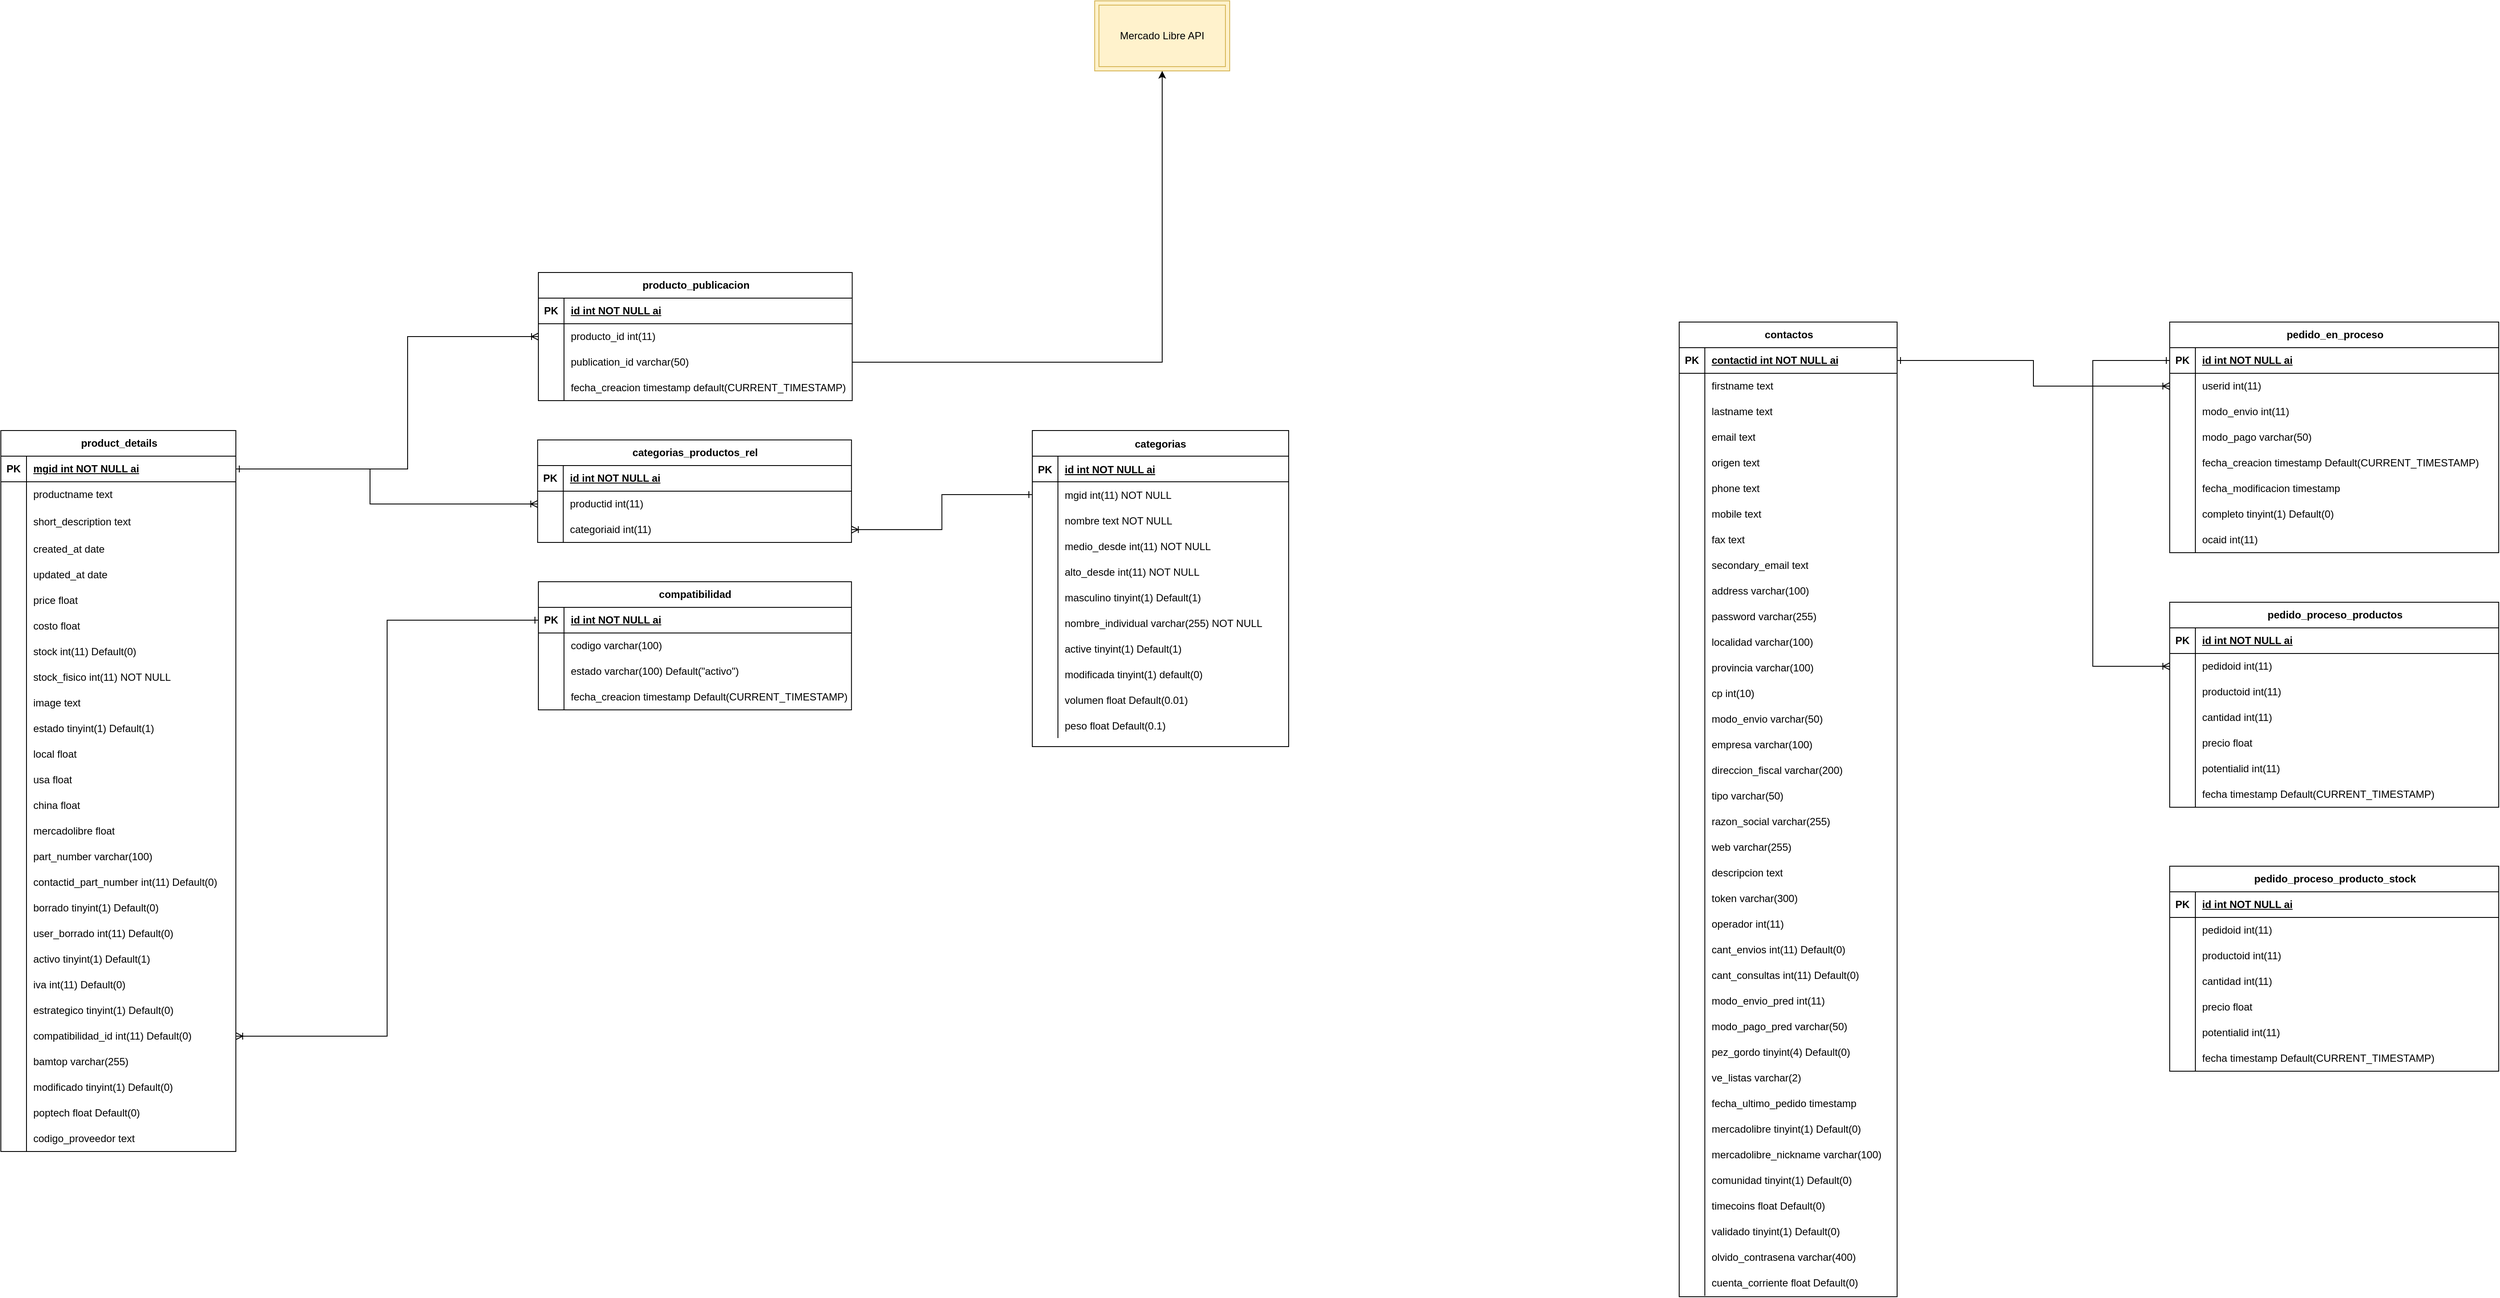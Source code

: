 <mxfile version="26.1.1">
  <diagram id="R2lEEEUBdFMjLlhIrx00" name="Page-1">
    <mxGraphModel dx="1649" dy="1526" grid="0" gridSize="10" guides="1" tooltips="1" connect="1" arrows="1" fold="1" page="0" pageScale="1" pageWidth="850" pageHeight="1100" math="0" shadow="0" extFonts="Permanent Marker^https://fonts.googleapis.com/css?family=Permanent+Marker">
      <root>
        <mxCell id="0" />
        <mxCell id="1" parent="0" />
        <mxCell id="C-vyLk0tnHw3VtMMgP7b-23" value="categorias" style="shape=table;startSize=30;container=1;collapsible=1;childLayout=tableLayout;fixedRows=1;rowLines=0;fontStyle=1;align=center;resizeLast=1;" parent="1" vertex="1">
          <mxGeometry x="1947" y="120" width="300" height="370" as="geometry" />
        </mxCell>
        <mxCell id="C-vyLk0tnHw3VtMMgP7b-24" value="" style="shape=partialRectangle;collapsible=0;dropTarget=0;pointerEvents=0;fillColor=none;points=[[0,0.5],[1,0.5]];portConstraint=eastwest;top=0;left=0;right=0;bottom=1;" parent="C-vyLk0tnHw3VtMMgP7b-23" vertex="1">
          <mxGeometry y="30" width="300" height="30" as="geometry" />
        </mxCell>
        <mxCell id="C-vyLk0tnHw3VtMMgP7b-25" value="PK" style="shape=partialRectangle;overflow=hidden;connectable=0;fillColor=none;top=0;left=0;bottom=0;right=0;fontStyle=1;" parent="C-vyLk0tnHw3VtMMgP7b-24" vertex="1">
          <mxGeometry width="30" height="30" as="geometry">
            <mxRectangle width="30" height="30" as="alternateBounds" />
          </mxGeometry>
        </mxCell>
        <mxCell id="C-vyLk0tnHw3VtMMgP7b-26" value="id int NOT NULL ai" style="shape=partialRectangle;overflow=hidden;connectable=0;fillColor=none;top=0;left=0;bottom=0;right=0;align=left;spacingLeft=6;fontStyle=5;" parent="C-vyLk0tnHw3VtMMgP7b-24" vertex="1">
          <mxGeometry x="30" width="270" height="30" as="geometry">
            <mxRectangle width="270" height="30" as="alternateBounds" />
          </mxGeometry>
        </mxCell>
        <mxCell id="C-vyLk0tnHw3VtMMgP7b-27" value="" style="shape=partialRectangle;collapsible=0;dropTarget=0;pointerEvents=0;fillColor=none;points=[[0,0.5],[1,0.5]];portConstraint=eastwest;top=0;left=0;right=0;bottom=0;" parent="C-vyLk0tnHw3VtMMgP7b-23" vertex="1">
          <mxGeometry y="60" width="300" height="30" as="geometry" />
        </mxCell>
        <mxCell id="C-vyLk0tnHw3VtMMgP7b-28" value="" style="shape=partialRectangle;overflow=hidden;connectable=0;fillColor=none;top=0;left=0;bottom=0;right=0;" parent="C-vyLk0tnHw3VtMMgP7b-27" vertex="1">
          <mxGeometry width="30" height="30" as="geometry">
            <mxRectangle width="30" height="30" as="alternateBounds" />
          </mxGeometry>
        </mxCell>
        <mxCell id="C-vyLk0tnHw3VtMMgP7b-29" value="mgid int(11) NOT NULL" style="shape=partialRectangle;overflow=hidden;connectable=0;fillColor=none;top=0;left=0;bottom=0;right=0;align=left;spacingLeft=6;" parent="C-vyLk0tnHw3VtMMgP7b-27" vertex="1">
          <mxGeometry x="30" width="270" height="30" as="geometry">
            <mxRectangle width="270" height="30" as="alternateBounds" />
          </mxGeometry>
        </mxCell>
        <mxCell id="lmNudDC8o46DVV2z21aU-4" value="" style="shape=partialRectangle;collapsible=0;dropTarget=0;pointerEvents=0;fillColor=none;points=[[0,0.5],[1,0.5]];portConstraint=eastwest;top=0;left=0;right=0;bottom=0;" parent="C-vyLk0tnHw3VtMMgP7b-23" vertex="1">
          <mxGeometry y="90" width="300" height="30" as="geometry" />
        </mxCell>
        <mxCell id="lmNudDC8o46DVV2z21aU-5" value="" style="shape=partialRectangle;overflow=hidden;connectable=0;fillColor=none;top=0;left=0;bottom=0;right=0;" parent="lmNudDC8o46DVV2z21aU-4" vertex="1">
          <mxGeometry width="30" height="30" as="geometry">
            <mxRectangle width="30" height="30" as="alternateBounds" />
          </mxGeometry>
        </mxCell>
        <mxCell id="lmNudDC8o46DVV2z21aU-6" value="nombre text NOT NULL" style="shape=partialRectangle;overflow=hidden;connectable=0;fillColor=none;top=0;left=0;bottom=0;right=0;align=left;spacingLeft=6;" parent="lmNudDC8o46DVV2z21aU-4" vertex="1">
          <mxGeometry x="30" width="270" height="30" as="geometry">
            <mxRectangle width="270" height="30" as="alternateBounds" />
          </mxGeometry>
        </mxCell>
        <mxCell id="lmNudDC8o46DVV2z21aU-7" value="" style="shape=partialRectangle;collapsible=0;dropTarget=0;pointerEvents=0;fillColor=none;points=[[0,0.5],[1,0.5]];portConstraint=eastwest;top=0;left=0;right=0;bottom=0;" parent="C-vyLk0tnHw3VtMMgP7b-23" vertex="1">
          <mxGeometry y="120" width="300" height="30" as="geometry" />
        </mxCell>
        <mxCell id="lmNudDC8o46DVV2z21aU-8" value="" style="shape=partialRectangle;overflow=hidden;connectable=0;fillColor=none;top=0;left=0;bottom=0;right=0;" parent="lmNudDC8o46DVV2z21aU-7" vertex="1">
          <mxGeometry width="30" height="30" as="geometry">
            <mxRectangle width="30" height="30" as="alternateBounds" />
          </mxGeometry>
        </mxCell>
        <mxCell id="lmNudDC8o46DVV2z21aU-9" value="medio_desde int(11) NOT NULL" style="shape=partialRectangle;overflow=hidden;connectable=0;fillColor=none;top=0;left=0;bottom=0;right=0;align=left;spacingLeft=6;" parent="lmNudDC8o46DVV2z21aU-7" vertex="1">
          <mxGeometry x="30" width="270" height="30" as="geometry">
            <mxRectangle width="270" height="30" as="alternateBounds" />
          </mxGeometry>
        </mxCell>
        <mxCell id="lmNudDC8o46DVV2z21aU-10" value="" style="shape=partialRectangle;collapsible=0;dropTarget=0;pointerEvents=0;fillColor=none;points=[[0,0.5],[1,0.5]];portConstraint=eastwest;top=0;left=0;right=0;bottom=0;" parent="C-vyLk0tnHw3VtMMgP7b-23" vertex="1">
          <mxGeometry y="150" width="300" height="30" as="geometry" />
        </mxCell>
        <mxCell id="lmNudDC8o46DVV2z21aU-11" value="" style="shape=partialRectangle;overflow=hidden;connectable=0;fillColor=none;top=0;left=0;bottom=0;right=0;" parent="lmNudDC8o46DVV2z21aU-10" vertex="1">
          <mxGeometry width="30" height="30" as="geometry">
            <mxRectangle width="30" height="30" as="alternateBounds" />
          </mxGeometry>
        </mxCell>
        <mxCell id="lmNudDC8o46DVV2z21aU-12" value="alto_desde int(11) NOT NULL" style="shape=partialRectangle;overflow=hidden;connectable=0;fillColor=none;top=0;left=0;bottom=0;right=0;align=left;spacingLeft=6;" parent="lmNudDC8o46DVV2z21aU-10" vertex="1">
          <mxGeometry x="30" width="270" height="30" as="geometry">
            <mxRectangle width="270" height="30" as="alternateBounds" />
          </mxGeometry>
        </mxCell>
        <mxCell id="lmNudDC8o46DVV2z21aU-13" value="" style="shape=partialRectangle;collapsible=0;dropTarget=0;pointerEvents=0;fillColor=none;points=[[0,0.5],[1,0.5]];portConstraint=eastwest;top=0;left=0;right=0;bottom=0;" parent="C-vyLk0tnHw3VtMMgP7b-23" vertex="1">
          <mxGeometry y="180" width="300" height="30" as="geometry" />
        </mxCell>
        <mxCell id="lmNudDC8o46DVV2z21aU-14" value="" style="shape=partialRectangle;overflow=hidden;connectable=0;fillColor=none;top=0;left=0;bottom=0;right=0;" parent="lmNudDC8o46DVV2z21aU-13" vertex="1">
          <mxGeometry width="30" height="30" as="geometry">
            <mxRectangle width="30" height="30" as="alternateBounds" />
          </mxGeometry>
        </mxCell>
        <mxCell id="lmNudDC8o46DVV2z21aU-15" value="masculino tinyint(1) Default(1)" style="shape=partialRectangle;overflow=hidden;connectable=0;fillColor=none;top=0;left=0;bottom=0;right=0;align=left;spacingLeft=6;" parent="lmNudDC8o46DVV2z21aU-13" vertex="1">
          <mxGeometry x="30" width="270" height="30" as="geometry">
            <mxRectangle width="270" height="30" as="alternateBounds" />
          </mxGeometry>
        </mxCell>
        <mxCell id="lmNudDC8o46DVV2z21aU-16" value="" style="shape=partialRectangle;collapsible=0;dropTarget=0;pointerEvents=0;fillColor=none;points=[[0,0.5],[1,0.5]];portConstraint=eastwest;top=0;left=0;right=0;bottom=0;" parent="C-vyLk0tnHw3VtMMgP7b-23" vertex="1">
          <mxGeometry y="210" width="300" height="30" as="geometry" />
        </mxCell>
        <mxCell id="lmNudDC8o46DVV2z21aU-17" value="" style="shape=partialRectangle;overflow=hidden;connectable=0;fillColor=none;top=0;left=0;bottom=0;right=0;" parent="lmNudDC8o46DVV2z21aU-16" vertex="1">
          <mxGeometry width="30" height="30" as="geometry">
            <mxRectangle width="30" height="30" as="alternateBounds" />
          </mxGeometry>
        </mxCell>
        <mxCell id="lmNudDC8o46DVV2z21aU-18" value="nombre_individual varchar(255) NOT NULL" style="shape=partialRectangle;overflow=hidden;connectable=0;fillColor=none;top=0;left=0;bottom=0;right=0;align=left;spacingLeft=6;" parent="lmNudDC8o46DVV2z21aU-16" vertex="1">
          <mxGeometry x="30" width="270" height="30" as="geometry">
            <mxRectangle width="270" height="30" as="alternateBounds" />
          </mxGeometry>
        </mxCell>
        <mxCell id="lmNudDC8o46DVV2z21aU-19" value="" style="shape=partialRectangle;collapsible=0;dropTarget=0;pointerEvents=0;fillColor=none;points=[[0,0.5],[1,0.5]];portConstraint=eastwest;top=0;left=0;right=0;bottom=0;" parent="C-vyLk0tnHw3VtMMgP7b-23" vertex="1">
          <mxGeometry y="240" width="300" height="30" as="geometry" />
        </mxCell>
        <mxCell id="lmNudDC8o46DVV2z21aU-20" value="" style="shape=partialRectangle;overflow=hidden;connectable=0;fillColor=none;top=0;left=0;bottom=0;right=0;" parent="lmNudDC8o46DVV2z21aU-19" vertex="1">
          <mxGeometry width="30" height="30" as="geometry">
            <mxRectangle width="30" height="30" as="alternateBounds" />
          </mxGeometry>
        </mxCell>
        <mxCell id="lmNudDC8o46DVV2z21aU-21" value="active tinyint(1) Default(1)" style="shape=partialRectangle;overflow=hidden;connectable=0;fillColor=none;top=0;left=0;bottom=0;right=0;align=left;spacingLeft=6;" parent="lmNudDC8o46DVV2z21aU-19" vertex="1">
          <mxGeometry x="30" width="270" height="30" as="geometry">
            <mxRectangle width="270" height="30" as="alternateBounds" />
          </mxGeometry>
        </mxCell>
        <mxCell id="lmNudDC8o46DVV2z21aU-22" value="" style="shape=partialRectangle;collapsible=0;dropTarget=0;pointerEvents=0;fillColor=none;points=[[0,0.5],[1,0.5]];portConstraint=eastwest;top=0;left=0;right=0;bottom=0;" parent="C-vyLk0tnHw3VtMMgP7b-23" vertex="1">
          <mxGeometry y="270" width="300" height="30" as="geometry" />
        </mxCell>
        <mxCell id="lmNudDC8o46DVV2z21aU-23" value="" style="shape=partialRectangle;overflow=hidden;connectable=0;fillColor=none;top=0;left=0;bottom=0;right=0;" parent="lmNudDC8o46DVV2z21aU-22" vertex="1">
          <mxGeometry width="30" height="30" as="geometry">
            <mxRectangle width="30" height="30" as="alternateBounds" />
          </mxGeometry>
        </mxCell>
        <mxCell id="lmNudDC8o46DVV2z21aU-24" value="modificada tinyint(1) default(0)" style="shape=partialRectangle;overflow=hidden;connectable=0;fillColor=none;top=0;left=0;bottom=0;right=0;align=left;spacingLeft=6;" parent="lmNudDC8o46DVV2z21aU-22" vertex="1">
          <mxGeometry x="30" width="270" height="30" as="geometry">
            <mxRectangle width="270" height="30" as="alternateBounds" />
          </mxGeometry>
        </mxCell>
        <mxCell id="lmNudDC8o46DVV2z21aU-25" value="" style="shape=partialRectangle;collapsible=0;dropTarget=0;pointerEvents=0;fillColor=none;points=[[0,0.5],[1,0.5]];portConstraint=eastwest;top=0;left=0;right=0;bottom=0;" parent="C-vyLk0tnHw3VtMMgP7b-23" vertex="1">
          <mxGeometry y="300" width="300" height="30" as="geometry" />
        </mxCell>
        <mxCell id="lmNudDC8o46DVV2z21aU-26" value="" style="shape=partialRectangle;overflow=hidden;connectable=0;fillColor=none;top=0;left=0;bottom=0;right=0;" parent="lmNudDC8o46DVV2z21aU-25" vertex="1">
          <mxGeometry width="30" height="30" as="geometry">
            <mxRectangle width="30" height="30" as="alternateBounds" />
          </mxGeometry>
        </mxCell>
        <mxCell id="lmNudDC8o46DVV2z21aU-27" value="volumen float Default(0.01)" style="shape=partialRectangle;overflow=hidden;connectable=0;fillColor=none;top=0;left=0;bottom=0;right=0;align=left;spacingLeft=6;" parent="lmNudDC8o46DVV2z21aU-25" vertex="1">
          <mxGeometry x="30" width="270" height="30" as="geometry">
            <mxRectangle width="270" height="30" as="alternateBounds" />
          </mxGeometry>
        </mxCell>
        <mxCell id="lmNudDC8o46DVV2z21aU-28" value="" style="shape=partialRectangle;collapsible=0;dropTarget=0;pointerEvents=0;fillColor=none;points=[[0,0.5],[1,0.5]];portConstraint=eastwest;top=0;left=0;right=0;bottom=0;" parent="C-vyLk0tnHw3VtMMgP7b-23" vertex="1">
          <mxGeometry y="330" width="300" height="30" as="geometry" />
        </mxCell>
        <mxCell id="lmNudDC8o46DVV2z21aU-29" value="" style="shape=partialRectangle;overflow=hidden;connectable=0;fillColor=none;top=0;left=0;bottom=0;right=0;" parent="lmNudDC8o46DVV2z21aU-28" vertex="1">
          <mxGeometry width="30" height="30" as="geometry">
            <mxRectangle width="30" height="30" as="alternateBounds" />
          </mxGeometry>
        </mxCell>
        <mxCell id="lmNudDC8o46DVV2z21aU-30" value="peso float Default(0.1)" style="shape=partialRectangle;overflow=hidden;connectable=0;fillColor=none;top=0;left=0;bottom=0;right=0;align=left;spacingLeft=6;" parent="lmNudDC8o46DVV2z21aU-28" vertex="1">
          <mxGeometry x="30" width="270" height="30" as="geometry">
            <mxRectangle width="270" height="30" as="alternateBounds" />
          </mxGeometry>
        </mxCell>
        <mxCell id="lmNudDC8o46DVV2z21aU-65" value="product_details" style="shape=table;startSize=30;container=1;collapsible=1;childLayout=tableLayout;fixedRows=1;rowLines=0;fontStyle=1;align=center;resizeLast=1;html=1;" parent="1" vertex="1">
          <mxGeometry x="740" y="120" width="275" height="844" as="geometry" />
        </mxCell>
        <mxCell id="lmNudDC8o46DVV2z21aU-66" value="" style="shape=tableRow;horizontal=0;startSize=0;swimlaneHead=0;swimlaneBody=0;fillColor=none;collapsible=0;dropTarget=0;points=[[0,0.5],[1,0.5]];portConstraint=eastwest;top=0;left=0;right=0;bottom=1;" parent="lmNudDC8o46DVV2z21aU-65" vertex="1">
          <mxGeometry y="30" width="275" height="30" as="geometry" />
        </mxCell>
        <mxCell id="lmNudDC8o46DVV2z21aU-67" value="PK" style="shape=partialRectangle;connectable=0;fillColor=none;top=0;left=0;bottom=0;right=0;fontStyle=1;overflow=hidden;whiteSpace=wrap;html=1;" parent="lmNudDC8o46DVV2z21aU-66" vertex="1">
          <mxGeometry width="30" height="30" as="geometry">
            <mxRectangle width="30" height="30" as="alternateBounds" />
          </mxGeometry>
        </mxCell>
        <mxCell id="lmNudDC8o46DVV2z21aU-68" value="mgid int NOT NULL ai" style="shape=partialRectangle;connectable=0;fillColor=none;top=0;left=0;bottom=0;right=0;align=left;spacingLeft=6;fontStyle=5;overflow=hidden;whiteSpace=wrap;html=1;" parent="lmNudDC8o46DVV2z21aU-66" vertex="1">
          <mxGeometry x="30" width="245" height="30" as="geometry">
            <mxRectangle width="245" height="30" as="alternateBounds" />
          </mxGeometry>
        </mxCell>
        <mxCell id="lmNudDC8o46DVV2z21aU-69" value="" style="shape=tableRow;horizontal=0;startSize=0;swimlaneHead=0;swimlaneBody=0;fillColor=none;collapsible=0;dropTarget=0;points=[[0,0.5],[1,0.5]];portConstraint=eastwest;top=0;left=0;right=0;bottom=0;" parent="lmNudDC8o46DVV2z21aU-65" vertex="1">
          <mxGeometry y="60" width="275" height="30" as="geometry" />
        </mxCell>
        <mxCell id="lmNudDC8o46DVV2z21aU-70" value="" style="shape=partialRectangle;connectable=0;fillColor=none;top=0;left=0;bottom=0;right=0;editable=1;overflow=hidden;whiteSpace=wrap;html=1;" parent="lmNudDC8o46DVV2z21aU-69" vertex="1">
          <mxGeometry width="30" height="30" as="geometry">
            <mxRectangle width="30" height="30" as="alternateBounds" />
          </mxGeometry>
        </mxCell>
        <mxCell id="lmNudDC8o46DVV2z21aU-71" value="productname text" style="shape=partialRectangle;connectable=0;fillColor=none;top=0;left=0;bottom=0;right=0;align=left;spacingLeft=6;overflow=hidden;whiteSpace=wrap;html=1;" parent="lmNudDC8o46DVV2z21aU-69" vertex="1">
          <mxGeometry x="30" width="245" height="30" as="geometry">
            <mxRectangle width="245" height="30" as="alternateBounds" />
          </mxGeometry>
        </mxCell>
        <mxCell id="lmNudDC8o46DVV2z21aU-72" value="" style="shape=tableRow;horizontal=0;startSize=0;swimlaneHead=0;swimlaneBody=0;fillColor=none;collapsible=0;dropTarget=0;points=[[0,0.5],[1,0.5]];portConstraint=eastwest;top=0;left=0;right=0;bottom=0;" parent="lmNudDC8o46DVV2z21aU-65" vertex="1">
          <mxGeometry y="90" width="275" height="34" as="geometry" />
        </mxCell>
        <mxCell id="lmNudDC8o46DVV2z21aU-73" value="" style="shape=partialRectangle;connectable=0;fillColor=none;top=0;left=0;bottom=0;right=0;editable=1;overflow=hidden;whiteSpace=wrap;html=1;" parent="lmNudDC8o46DVV2z21aU-72" vertex="1">
          <mxGeometry width="30" height="34" as="geometry">
            <mxRectangle width="30" height="34" as="alternateBounds" />
          </mxGeometry>
        </mxCell>
        <mxCell id="lmNudDC8o46DVV2z21aU-74" value="short_description text" style="shape=partialRectangle;connectable=0;fillColor=none;top=0;left=0;bottom=0;right=0;align=left;spacingLeft=6;overflow=hidden;whiteSpace=wrap;html=1;" parent="lmNudDC8o46DVV2z21aU-72" vertex="1">
          <mxGeometry x="30" width="245" height="34" as="geometry">
            <mxRectangle width="245" height="34" as="alternateBounds" />
          </mxGeometry>
        </mxCell>
        <mxCell id="lmNudDC8o46DVV2z21aU-75" value="" style="shape=tableRow;horizontal=0;startSize=0;swimlaneHead=0;swimlaneBody=0;fillColor=none;collapsible=0;dropTarget=0;points=[[0,0.5],[1,0.5]];portConstraint=eastwest;top=0;left=0;right=0;bottom=0;" parent="lmNudDC8o46DVV2z21aU-65" vertex="1">
          <mxGeometry y="124" width="275" height="30" as="geometry" />
        </mxCell>
        <mxCell id="lmNudDC8o46DVV2z21aU-76" value="" style="shape=partialRectangle;connectable=0;fillColor=none;top=0;left=0;bottom=0;right=0;editable=1;overflow=hidden;whiteSpace=wrap;html=1;" parent="lmNudDC8o46DVV2z21aU-75" vertex="1">
          <mxGeometry width="30" height="30" as="geometry">
            <mxRectangle width="30" height="30" as="alternateBounds" />
          </mxGeometry>
        </mxCell>
        <mxCell id="lmNudDC8o46DVV2z21aU-77" value="created_at date&amp;nbsp;" style="shape=partialRectangle;connectable=0;fillColor=none;top=0;left=0;bottom=0;right=0;align=left;spacingLeft=6;overflow=hidden;whiteSpace=wrap;html=1;" parent="lmNudDC8o46DVV2z21aU-75" vertex="1">
          <mxGeometry x="30" width="245" height="30" as="geometry">
            <mxRectangle width="245" height="30" as="alternateBounds" />
          </mxGeometry>
        </mxCell>
        <mxCell id="lmNudDC8o46DVV2z21aU-78" value="" style="shape=tableRow;horizontal=0;startSize=0;swimlaneHead=0;swimlaneBody=0;fillColor=none;collapsible=0;dropTarget=0;points=[[0,0.5],[1,0.5]];portConstraint=eastwest;top=0;left=0;right=0;bottom=0;" parent="lmNudDC8o46DVV2z21aU-65" vertex="1">
          <mxGeometry y="154" width="275" height="30" as="geometry" />
        </mxCell>
        <mxCell id="lmNudDC8o46DVV2z21aU-79" value="" style="shape=partialRectangle;connectable=0;fillColor=none;top=0;left=0;bottom=0;right=0;editable=1;overflow=hidden;whiteSpace=wrap;html=1;" parent="lmNudDC8o46DVV2z21aU-78" vertex="1">
          <mxGeometry width="30" height="30" as="geometry">
            <mxRectangle width="30" height="30" as="alternateBounds" />
          </mxGeometry>
        </mxCell>
        <mxCell id="lmNudDC8o46DVV2z21aU-80" value="updated_at date&amp;nbsp;" style="shape=partialRectangle;connectable=0;fillColor=none;top=0;left=0;bottom=0;right=0;align=left;spacingLeft=6;overflow=hidden;whiteSpace=wrap;html=1;" parent="lmNudDC8o46DVV2z21aU-78" vertex="1">
          <mxGeometry x="30" width="245" height="30" as="geometry">
            <mxRectangle width="245" height="30" as="alternateBounds" />
          </mxGeometry>
        </mxCell>
        <mxCell id="lmNudDC8o46DVV2z21aU-81" value="" style="shape=tableRow;horizontal=0;startSize=0;swimlaneHead=0;swimlaneBody=0;fillColor=none;collapsible=0;dropTarget=0;points=[[0,0.5],[1,0.5]];portConstraint=eastwest;top=0;left=0;right=0;bottom=0;" parent="lmNudDC8o46DVV2z21aU-65" vertex="1">
          <mxGeometry y="184" width="275" height="30" as="geometry" />
        </mxCell>
        <mxCell id="lmNudDC8o46DVV2z21aU-82" value="" style="shape=partialRectangle;connectable=0;fillColor=none;top=0;left=0;bottom=0;right=0;editable=1;overflow=hidden;whiteSpace=wrap;html=1;" parent="lmNudDC8o46DVV2z21aU-81" vertex="1">
          <mxGeometry width="30" height="30" as="geometry">
            <mxRectangle width="30" height="30" as="alternateBounds" />
          </mxGeometry>
        </mxCell>
        <mxCell id="lmNudDC8o46DVV2z21aU-83" value="price float&amp;nbsp;" style="shape=partialRectangle;connectable=0;fillColor=none;top=0;left=0;bottom=0;right=0;align=left;spacingLeft=6;overflow=hidden;whiteSpace=wrap;html=1;" parent="lmNudDC8o46DVV2z21aU-81" vertex="1">
          <mxGeometry x="30" width="245" height="30" as="geometry">
            <mxRectangle width="245" height="30" as="alternateBounds" />
          </mxGeometry>
        </mxCell>
        <mxCell id="lmNudDC8o46DVV2z21aU-84" value="" style="shape=tableRow;horizontal=0;startSize=0;swimlaneHead=0;swimlaneBody=0;fillColor=none;collapsible=0;dropTarget=0;points=[[0,0.5],[1,0.5]];portConstraint=eastwest;top=0;left=0;right=0;bottom=0;" parent="lmNudDC8o46DVV2z21aU-65" vertex="1">
          <mxGeometry y="214" width="275" height="30" as="geometry" />
        </mxCell>
        <mxCell id="lmNudDC8o46DVV2z21aU-85" value="" style="shape=partialRectangle;connectable=0;fillColor=none;top=0;left=0;bottom=0;right=0;editable=1;overflow=hidden;whiteSpace=wrap;html=1;" parent="lmNudDC8o46DVV2z21aU-84" vertex="1">
          <mxGeometry width="30" height="30" as="geometry">
            <mxRectangle width="30" height="30" as="alternateBounds" />
          </mxGeometry>
        </mxCell>
        <mxCell id="lmNudDC8o46DVV2z21aU-86" value="costo float" style="shape=partialRectangle;connectable=0;fillColor=none;top=0;left=0;bottom=0;right=0;align=left;spacingLeft=6;overflow=hidden;whiteSpace=wrap;html=1;" parent="lmNudDC8o46DVV2z21aU-84" vertex="1">
          <mxGeometry x="30" width="245" height="30" as="geometry">
            <mxRectangle width="245" height="30" as="alternateBounds" />
          </mxGeometry>
        </mxCell>
        <mxCell id="lmNudDC8o46DVV2z21aU-87" value="" style="shape=tableRow;horizontal=0;startSize=0;swimlaneHead=0;swimlaneBody=0;fillColor=none;collapsible=0;dropTarget=0;points=[[0,0.5],[1,0.5]];portConstraint=eastwest;top=0;left=0;right=0;bottom=0;" parent="lmNudDC8o46DVV2z21aU-65" vertex="1">
          <mxGeometry y="244" width="275" height="30" as="geometry" />
        </mxCell>
        <mxCell id="lmNudDC8o46DVV2z21aU-88" value="" style="shape=partialRectangle;connectable=0;fillColor=none;top=0;left=0;bottom=0;right=0;editable=1;overflow=hidden;whiteSpace=wrap;html=1;" parent="lmNudDC8o46DVV2z21aU-87" vertex="1">
          <mxGeometry width="30" height="30" as="geometry">
            <mxRectangle width="30" height="30" as="alternateBounds" />
          </mxGeometry>
        </mxCell>
        <mxCell id="lmNudDC8o46DVV2z21aU-89" value="stock int(11) Default(0)" style="shape=partialRectangle;connectable=0;fillColor=none;top=0;left=0;bottom=0;right=0;align=left;spacingLeft=6;overflow=hidden;whiteSpace=wrap;html=1;" parent="lmNudDC8o46DVV2z21aU-87" vertex="1">
          <mxGeometry x="30" width="245" height="30" as="geometry">
            <mxRectangle width="245" height="30" as="alternateBounds" />
          </mxGeometry>
        </mxCell>
        <mxCell id="lmNudDC8o46DVV2z21aU-90" value="" style="shape=tableRow;horizontal=0;startSize=0;swimlaneHead=0;swimlaneBody=0;fillColor=none;collapsible=0;dropTarget=0;points=[[0,0.5],[1,0.5]];portConstraint=eastwest;top=0;left=0;right=0;bottom=0;" parent="lmNudDC8o46DVV2z21aU-65" vertex="1">
          <mxGeometry y="274" width="275" height="30" as="geometry" />
        </mxCell>
        <mxCell id="lmNudDC8o46DVV2z21aU-91" value="" style="shape=partialRectangle;connectable=0;fillColor=none;top=0;left=0;bottom=0;right=0;editable=1;overflow=hidden;whiteSpace=wrap;html=1;" parent="lmNudDC8o46DVV2z21aU-90" vertex="1">
          <mxGeometry width="30" height="30" as="geometry">
            <mxRectangle width="30" height="30" as="alternateBounds" />
          </mxGeometry>
        </mxCell>
        <mxCell id="lmNudDC8o46DVV2z21aU-92" value="stock_fisico int(11) NOT NULL" style="shape=partialRectangle;connectable=0;fillColor=none;top=0;left=0;bottom=0;right=0;align=left;spacingLeft=6;overflow=hidden;whiteSpace=wrap;html=1;" parent="lmNudDC8o46DVV2z21aU-90" vertex="1">
          <mxGeometry x="30" width="245" height="30" as="geometry">
            <mxRectangle width="245" height="30" as="alternateBounds" />
          </mxGeometry>
        </mxCell>
        <mxCell id="lmNudDC8o46DVV2z21aU-93" value="" style="shape=tableRow;horizontal=0;startSize=0;swimlaneHead=0;swimlaneBody=0;fillColor=none;collapsible=0;dropTarget=0;points=[[0,0.5],[1,0.5]];portConstraint=eastwest;top=0;left=0;right=0;bottom=0;" parent="lmNudDC8o46DVV2z21aU-65" vertex="1">
          <mxGeometry y="304" width="275" height="30" as="geometry" />
        </mxCell>
        <mxCell id="lmNudDC8o46DVV2z21aU-94" value="" style="shape=partialRectangle;connectable=0;fillColor=none;top=0;left=0;bottom=0;right=0;editable=1;overflow=hidden;whiteSpace=wrap;html=1;" parent="lmNudDC8o46DVV2z21aU-93" vertex="1">
          <mxGeometry width="30" height="30" as="geometry">
            <mxRectangle width="30" height="30" as="alternateBounds" />
          </mxGeometry>
        </mxCell>
        <mxCell id="lmNudDC8o46DVV2z21aU-95" value="image text" style="shape=partialRectangle;connectable=0;fillColor=none;top=0;left=0;bottom=0;right=0;align=left;spacingLeft=6;overflow=hidden;whiteSpace=wrap;html=1;" parent="lmNudDC8o46DVV2z21aU-93" vertex="1">
          <mxGeometry x="30" width="245" height="30" as="geometry">
            <mxRectangle width="245" height="30" as="alternateBounds" />
          </mxGeometry>
        </mxCell>
        <mxCell id="lmNudDC8o46DVV2z21aU-96" value="" style="shape=tableRow;horizontal=0;startSize=0;swimlaneHead=0;swimlaneBody=0;fillColor=none;collapsible=0;dropTarget=0;points=[[0,0.5],[1,0.5]];portConstraint=eastwest;top=0;left=0;right=0;bottom=0;" parent="lmNudDC8o46DVV2z21aU-65" vertex="1">
          <mxGeometry y="334" width="275" height="30" as="geometry" />
        </mxCell>
        <mxCell id="lmNudDC8o46DVV2z21aU-97" value="" style="shape=partialRectangle;connectable=0;fillColor=none;top=0;left=0;bottom=0;right=0;editable=1;overflow=hidden;whiteSpace=wrap;html=1;" parent="lmNudDC8o46DVV2z21aU-96" vertex="1">
          <mxGeometry width="30" height="30" as="geometry">
            <mxRectangle width="30" height="30" as="alternateBounds" />
          </mxGeometry>
        </mxCell>
        <mxCell id="lmNudDC8o46DVV2z21aU-98" value="estado tinyint(1) Default(1)" style="shape=partialRectangle;connectable=0;fillColor=none;top=0;left=0;bottom=0;right=0;align=left;spacingLeft=6;overflow=hidden;whiteSpace=wrap;html=1;" parent="lmNudDC8o46DVV2z21aU-96" vertex="1">
          <mxGeometry x="30" width="245" height="30" as="geometry">
            <mxRectangle width="245" height="30" as="alternateBounds" />
          </mxGeometry>
        </mxCell>
        <mxCell id="lmNudDC8o46DVV2z21aU-99" value="" style="shape=tableRow;horizontal=0;startSize=0;swimlaneHead=0;swimlaneBody=0;fillColor=none;collapsible=0;dropTarget=0;points=[[0,0.5],[1,0.5]];portConstraint=eastwest;top=0;left=0;right=0;bottom=0;" parent="lmNudDC8o46DVV2z21aU-65" vertex="1">
          <mxGeometry y="364" width="275" height="30" as="geometry" />
        </mxCell>
        <mxCell id="lmNudDC8o46DVV2z21aU-100" value="" style="shape=partialRectangle;connectable=0;fillColor=none;top=0;left=0;bottom=0;right=0;editable=1;overflow=hidden;whiteSpace=wrap;html=1;" parent="lmNudDC8o46DVV2z21aU-99" vertex="1">
          <mxGeometry width="30" height="30" as="geometry">
            <mxRectangle width="30" height="30" as="alternateBounds" />
          </mxGeometry>
        </mxCell>
        <mxCell id="lmNudDC8o46DVV2z21aU-101" value="local float" style="shape=partialRectangle;connectable=0;fillColor=none;top=0;left=0;bottom=0;right=0;align=left;spacingLeft=6;overflow=hidden;whiteSpace=wrap;html=1;" parent="lmNudDC8o46DVV2z21aU-99" vertex="1">
          <mxGeometry x="30" width="245" height="30" as="geometry">
            <mxRectangle width="245" height="30" as="alternateBounds" />
          </mxGeometry>
        </mxCell>
        <mxCell id="lmNudDC8o46DVV2z21aU-102" value="" style="shape=tableRow;horizontal=0;startSize=0;swimlaneHead=0;swimlaneBody=0;fillColor=none;collapsible=0;dropTarget=0;points=[[0,0.5],[1,0.5]];portConstraint=eastwest;top=0;left=0;right=0;bottom=0;" parent="lmNudDC8o46DVV2z21aU-65" vertex="1">
          <mxGeometry y="394" width="275" height="30" as="geometry" />
        </mxCell>
        <mxCell id="lmNudDC8o46DVV2z21aU-103" value="" style="shape=partialRectangle;connectable=0;fillColor=none;top=0;left=0;bottom=0;right=0;editable=1;overflow=hidden;whiteSpace=wrap;html=1;" parent="lmNudDC8o46DVV2z21aU-102" vertex="1">
          <mxGeometry width="30" height="30" as="geometry">
            <mxRectangle width="30" height="30" as="alternateBounds" />
          </mxGeometry>
        </mxCell>
        <mxCell id="lmNudDC8o46DVV2z21aU-104" value="usa float" style="shape=partialRectangle;connectable=0;fillColor=none;top=0;left=0;bottom=0;right=0;align=left;spacingLeft=6;overflow=hidden;whiteSpace=wrap;html=1;" parent="lmNudDC8o46DVV2z21aU-102" vertex="1">
          <mxGeometry x="30" width="245" height="30" as="geometry">
            <mxRectangle width="245" height="30" as="alternateBounds" />
          </mxGeometry>
        </mxCell>
        <mxCell id="lmNudDC8o46DVV2z21aU-105" value="" style="shape=tableRow;horizontal=0;startSize=0;swimlaneHead=0;swimlaneBody=0;fillColor=none;collapsible=0;dropTarget=0;points=[[0,0.5],[1,0.5]];portConstraint=eastwest;top=0;left=0;right=0;bottom=0;" parent="lmNudDC8o46DVV2z21aU-65" vertex="1">
          <mxGeometry y="424" width="275" height="30" as="geometry" />
        </mxCell>
        <mxCell id="lmNudDC8o46DVV2z21aU-106" value="" style="shape=partialRectangle;connectable=0;fillColor=none;top=0;left=0;bottom=0;right=0;editable=1;overflow=hidden;whiteSpace=wrap;html=1;" parent="lmNudDC8o46DVV2z21aU-105" vertex="1">
          <mxGeometry width="30" height="30" as="geometry">
            <mxRectangle width="30" height="30" as="alternateBounds" />
          </mxGeometry>
        </mxCell>
        <mxCell id="lmNudDC8o46DVV2z21aU-107" value="china float" style="shape=partialRectangle;connectable=0;fillColor=none;top=0;left=0;bottom=0;right=0;align=left;spacingLeft=6;overflow=hidden;whiteSpace=wrap;html=1;" parent="lmNudDC8o46DVV2z21aU-105" vertex="1">
          <mxGeometry x="30" width="245" height="30" as="geometry">
            <mxRectangle width="245" height="30" as="alternateBounds" />
          </mxGeometry>
        </mxCell>
        <mxCell id="lmNudDC8o46DVV2z21aU-108" value="" style="shape=tableRow;horizontal=0;startSize=0;swimlaneHead=0;swimlaneBody=0;fillColor=none;collapsible=0;dropTarget=0;points=[[0,0.5],[1,0.5]];portConstraint=eastwest;top=0;left=0;right=0;bottom=0;" parent="lmNudDC8o46DVV2z21aU-65" vertex="1">
          <mxGeometry y="454" width="275" height="30" as="geometry" />
        </mxCell>
        <mxCell id="lmNudDC8o46DVV2z21aU-109" value="" style="shape=partialRectangle;connectable=0;fillColor=none;top=0;left=0;bottom=0;right=0;editable=1;overflow=hidden;whiteSpace=wrap;html=1;" parent="lmNudDC8o46DVV2z21aU-108" vertex="1">
          <mxGeometry width="30" height="30" as="geometry">
            <mxRectangle width="30" height="30" as="alternateBounds" />
          </mxGeometry>
        </mxCell>
        <mxCell id="lmNudDC8o46DVV2z21aU-110" value="mercadolibre float" style="shape=partialRectangle;connectable=0;fillColor=none;top=0;left=0;bottom=0;right=0;align=left;spacingLeft=6;overflow=hidden;whiteSpace=wrap;html=1;" parent="lmNudDC8o46DVV2z21aU-108" vertex="1">
          <mxGeometry x="30" width="245" height="30" as="geometry">
            <mxRectangle width="245" height="30" as="alternateBounds" />
          </mxGeometry>
        </mxCell>
        <mxCell id="lmNudDC8o46DVV2z21aU-111" value="" style="shape=tableRow;horizontal=0;startSize=0;swimlaneHead=0;swimlaneBody=0;fillColor=none;collapsible=0;dropTarget=0;points=[[0,0.5],[1,0.5]];portConstraint=eastwest;top=0;left=0;right=0;bottom=0;" parent="lmNudDC8o46DVV2z21aU-65" vertex="1">
          <mxGeometry y="484" width="275" height="30" as="geometry" />
        </mxCell>
        <mxCell id="lmNudDC8o46DVV2z21aU-112" value="" style="shape=partialRectangle;connectable=0;fillColor=none;top=0;left=0;bottom=0;right=0;editable=1;overflow=hidden;whiteSpace=wrap;html=1;" parent="lmNudDC8o46DVV2z21aU-111" vertex="1">
          <mxGeometry width="30" height="30" as="geometry">
            <mxRectangle width="30" height="30" as="alternateBounds" />
          </mxGeometry>
        </mxCell>
        <mxCell id="lmNudDC8o46DVV2z21aU-113" value="part_number varchar(100)" style="shape=partialRectangle;connectable=0;fillColor=none;top=0;left=0;bottom=0;right=0;align=left;spacingLeft=6;overflow=hidden;whiteSpace=wrap;html=1;" parent="lmNudDC8o46DVV2z21aU-111" vertex="1">
          <mxGeometry x="30" width="245" height="30" as="geometry">
            <mxRectangle width="245" height="30" as="alternateBounds" />
          </mxGeometry>
        </mxCell>
        <mxCell id="lmNudDC8o46DVV2z21aU-114" value="" style="shape=tableRow;horizontal=0;startSize=0;swimlaneHead=0;swimlaneBody=0;fillColor=none;collapsible=0;dropTarget=0;points=[[0,0.5],[1,0.5]];portConstraint=eastwest;top=0;left=0;right=0;bottom=0;" parent="lmNudDC8o46DVV2z21aU-65" vertex="1">
          <mxGeometry y="514" width="275" height="30" as="geometry" />
        </mxCell>
        <mxCell id="lmNudDC8o46DVV2z21aU-115" value="" style="shape=partialRectangle;connectable=0;fillColor=none;top=0;left=0;bottom=0;right=0;editable=1;overflow=hidden;whiteSpace=wrap;html=1;" parent="lmNudDC8o46DVV2z21aU-114" vertex="1">
          <mxGeometry width="30" height="30" as="geometry">
            <mxRectangle width="30" height="30" as="alternateBounds" />
          </mxGeometry>
        </mxCell>
        <mxCell id="lmNudDC8o46DVV2z21aU-116" value="contactid_part_number int(11) Default(0)" style="shape=partialRectangle;connectable=0;fillColor=none;top=0;left=0;bottom=0;right=0;align=left;spacingLeft=6;overflow=hidden;whiteSpace=wrap;html=1;" parent="lmNudDC8o46DVV2z21aU-114" vertex="1">
          <mxGeometry x="30" width="245" height="30" as="geometry">
            <mxRectangle width="245" height="30" as="alternateBounds" />
          </mxGeometry>
        </mxCell>
        <mxCell id="lmNudDC8o46DVV2z21aU-117" value="" style="shape=tableRow;horizontal=0;startSize=0;swimlaneHead=0;swimlaneBody=0;fillColor=none;collapsible=0;dropTarget=0;points=[[0,0.5],[1,0.5]];portConstraint=eastwest;top=0;left=0;right=0;bottom=0;" parent="lmNudDC8o46DVV2z21aU-65" vertex="1">
          <mxGeometry y="544" width="275" height="30" as="geometry" />
        </mxCell>
        <mxCell id="lmNudDC8o46DVV2z21aU-118" value="" style="shape=partialRectangle;connectable=0;fillColor=none;top=0;left=0;bottom=0;right=0;editable=1;overflow=hidden;whiteSpace=wrap;html=1;" parent="lmNudDC8o46DVV2z21aU-117" vertex="1">
          <mxGeometry width="30" height="30" as="geometry">
            <mxRectangle width="30" height="30" as="alternateBounds" />
          </mxGeometry>
        </mxCell>
        <mxCell id="lmNudDC8o46DVV2z21aU-119" value="borrado tinyint(1) Default(0)" style="shape=partialRectangle;connectable=0;fillColor=none;top=0;left=0;bottom=0;right=0;align=left;spacingLeft=6;overflow=hidden;whiteSpace=wrap;html=1;" parent="lmNudDC8o46DVV2z21aU-117" vertex="1">
          <mxGeometry x="30" width="245" height="30" as="geometry">
            <mxRectangle width="245" height="30" as="alternateBounds" />
          </mxGeometry>
        </mxCell>
        <mxCell id="lmNudDC8o46DVV2z21aU-120" value="" style="shape=tableRow;horizontal=0;startSize=0;swimlaneHead=0;swimlaneBody=0;fillColor=none;collapsible=0;dropTarget=0;points=[[0,0.5],[1,0.5]];portConstraint=eastwest;top=0;left=0;right=0;bottom=0;" parent="lmNudDC8o46DVV2z21aU-65" vertex="1">
          <mxGeometry y="574" width="275" height="30" as="geometry" />
        </mxCell>
        <mxCell id="lmNudDC8o46DVV2z21aU-121" value="" style="shape=partialRectangle;connectable=0;fillColor=none;top=0;left=0;bottom=0;right=0;editable=1;overflow=hidden;whiteSpace=wrap;html=1;" parent="lmNudDC8o46DVV2z21aU-120" vertex="1">
          <mxGeometry width="30" height="30" as="geometry">
            <mxRectangle width="30" height="30" as="alternateBounds" />
          </mxGeometry>
        </mxCell>
        <mxCell id="lmNudDC8o46DVV2z21aU-122" value="user_borrado int(11) Default(0)" style="shape=partialRectangle;connectable=0;fillColor=none;top=0;left=0;bottom=0;right=0;align=left;spacingLeft=6;overflow=hidden;whiteSpace=wrap;html=1;" parent="lmNudDC8o46DVV2z21aU-120" vertex="1">
          <mxGeometry x="30" width="245" height="30" as="geometry">
            <mxRectangle width="245" height="30" as="alternateBounds" />
          </mxGeometry>
        </mxCell>
        <mxCell id="lmNudDC8o46DVV2z21aU-123" value="" style="shape=tableRow;horizontal=0;startSize=0;swimlaneHead=0;swimlaneBody=0;fillColor=none;collapsible=0;dropTarget=0;points=[[0,0.5],[1,0.5]];portConstraint=eastwest;top=0;left=0;right=0;bottom=0;" parent="lmNudDC8o46DVV2z21aU-65" vertex="1">
          <mxGeometry y="604" width="275" height="30" as="geometry" />
        </mxCell>
        <mxCell id="lmNudDC8o46DVV2z21aU-124" value="" style="shape=partialRectangle;connectable=0;fillColor=none;top=0;left=0;bottom=0;right=0;editable=1;overflow=hidden;whiteSpace=wrap;html=1;" parent="lmNudDC8o46DVV2z21aU-123" vertex="1">
          <mxGeometry width="30" height="30" as="geometry">
            <mxRectangle width="30" height="30" as="alternateBounds" />
          </mxGeometry>
        </mxCell>
        <mxCell id="lmNudDC8o46DVV2z21aU-125" value="activo tinyint(1) Default(1)" style="shape=partialRectangle;connectable=0;fillColor=none;top=0;left=0;bottom=0;right=0;align=left;spacingLeft=6;overflow=hidden;whiteSpace=wrap;html=1;" parent="lmNudDC8o46DVV2z21aU-123" vertex="1">
          <mxGeometry x="30" width="245" height="30" as="geometry">
            <mxRectangle width="245" height="30" as="alternateBounds" />
          </mxGeometry>
        </mxCell>
        <mxCell id="lmNudDC8o46DVV2z21aU-126" value="" style="shape=tableRow;horizontal=0;startSize=0;swimlaneHead=0;swimlaneBody=0;fillColor=none;collapsible=0;dropTarget=0;points=[[0,0.5],[1,0.5]];portConstraint=eastwest;top=0;left=0;right=0;bottom=0;" parent="lmNudDC8o46DVV2z21aU-65" vertex="1">
          <mxGeometry y="634" width="275" height="30" as="geometry" />
        </mxCell>
        <mxCell id="lmNudDC8o46DVV2z21aU-127" value="" style="shape=partialRectangle;connectable=0;fillColor=none;top=0;left=0;bottom=0;right=0;editable=1;overflow=hidden;whiteSpace=wrap;html=1;" parent="lmNudDC8o46DVV2z21aU-126" vertex="1">
          <mxGeometry width="30" height="30" as="geometry">
            <mxRectangle width="30" height="30" as="alternateBounds" />
          </mxGeometry>
        </mxCell>
        <mxCell id="lmNudDC8o46DVV2z21aU-128" value="iva int(11) Default(0)" style="shape=partialRectangle;connectable=0;fillColor=none;top=0;left=0;bottom=0;right=0;align=left;spacingLeft=6;overflow=hidden;whiteSpace=wrap;html=1;" parent="lmNudDC8o46DVV2z21aU-126" vertex="1">
          <mxGeometry x="30" width="245" height="30" as="geometry">
            <mxRectangle width="245" height="30" as="alternateBounds" />
          </mxGeometry>
        </mxCell>
        <mxCell id="lmNudDC8o46DVV2z21aU-129" value="" style="shape=tableRow;horizontal=0;startSize=0;swimlaneHead=0;swimlaneBody=0;fillColor=none;collapsible=0;dropTarget=0;points=[[0,0.5],[1,0.5]];portConstraint=eastwest;top=0;left=0;right=0;bottom=0;" parent="lmNudDC8o46DVV2z21aU-65" vertex="1">
          <mxGeometry y="664" width="275" height="30" as="geometry" />
        </mxCell>
        <mxCell id="lmNudDC8o46DVV2z21aU-130" value="" style="shape=partialRectangle;connectable=0;fillColor=none;top=0;left=0;bottom=0;right=0;editable=1;overflow=hidden;whiteSpace=wrap;html=1;" parent="lmNudDC8o46DVV2z21aU-129" vertex="1">
          <mxGeometry width="30" height="30" as="geometry">
            <mxRectangle width="30" height="30" as="alternateBounds" />
          </mxGeometry>
        </mxCell>
        <mxCell id="lmNudDC8o46DVV2z21aU-131" value="estrategico tinyint(1) Default(0)" style="shape=partialRectangle;connectable=0;fillColor=none;top=0;left=0;bottom=0;right=0;align=left;spacingLeft=6;overflow=hidden;whiteSpace=wrap;html=1;" parent="lmNudDC8o46DVV2z21aU-129" vertex="1">
          <mxGeometry x="30" width="245" height="30" as="geometry">
            <mxRectangle width="245" height="30" as="alternateBounds" />
          </mxGeometry>
        </mxCell>
        <mxCell id="lmNudDC8o46DVV2z21aU-132" value="" style="shape=tableRow;horizontal=0;startSize=0;swimlaneHead=0;swimlaneBody=0;fillColor=none;collapsible=0;dropTarget=0;points=[[0,0.5],[1,0.5]];portConstraint=eastwest;top=0;left=0;right=0;bottom=0;" parent="lmNudDC8o46DVV2z21aU-65" vertex="1">
          <mxGeometry y="694" width="275" height="30" as="geometry" />
        </mxCell>
        <mxCell id="lmNudDC8o46DVV2z21aU-133" value="" style="shape=partialRectangle;connectable=0;fillColor=none;top=0;left=0;bottom=0;right=0;editable=1;overflow=hidden;whiteSpace=wrap;html=1;" parent="lmNudDC8o46DVV2z21aU-132" vertex="1">
          <mxGeometry width="30" height="30" as="geometry">
            <mxRectangle width="30" height="30" as="alternateBounds" />
          </mxGeometry>
        </mxCell>
        <mxCell id="lmNudDC8o46DVV2z21aU-134" value="compatibilidad_id int(11) Default(0)" style="shape=partialRectangle;connectable=0;fillColor=none;top=0;left=0;bottom=0;right=0;align=left;spacingLeft=6;overflow=hidden;whiteSpace=wrap;html=1;" parent="lmNudDC8o46DVV2z21aU-132" vertex="1">
          <mxGeometry x="30" width="245" height="30" as="geometry">
            <mxRectangle width="245" height="30" as="alternateBounds" />
          </mxGeometry>
        </mxCell>
        <mxCell id="lmNudDC8o46DVV2z21aU-135" value="" style="shape=tableRow;horizontal=0;startSize=0;swimlaneHead=0;swimlaneBody=0;fillColor=none;collapsible=0;dropTarget=0;points=[[0,0.5],[1,0.5]];portConstraint=eastwest;top=0;left=0;right=0;bottom=0;" parent="lmNudDC8o46DVV2z21aU-65" vertex="1">
          <mxGeometry y="724" width="275" height="30" as="geometry" />
        </mxCell>
        <mxCell id="lmNudDC8o46DVV2z21aU-136" value="" style="shape=partialRectangle;connectable=0;fillColor=none;top=0;left=0;bottom=0;right=0;editable=1;overflow=hidden;whiteSpace=wrap;html=1;" parent="lmNudDC8o46DVV2z21aU-135" vertex="1">
          <mxGeometry width="30" height="30" as="geometry">
            <mxRectangle width="30" height="30" as="alternateBounds" />
          </mxGeometry>
        </mxCell>
        <mxCell id="lmNudDC8o46DVV2z21aU-137" value="bamtop varchar(255)" style="shape=partialRectangle;connectable=0;fillColor=none;top=0;left=0;bottom=0;right=0;align=left;spacingLeft=6;overflow=hidden;whiteSpace=wrap;html=1;" parent="lmNudDC8o46DVV2z21aU-135" vertex="1">
          <mxGeometry x="30" width="245" height="30" as="geometry">
            <mxRectangle width="245" height="30" as="alternateBounds" />
          </mxGeometry>
        </mxCell>
        <mxCell id="lmNudDC8o46DVV2z21aU-138" value="" style="shape=tableRow;horizontal=0;startSize=0;swimlaneHead=0;swimlaneBody=0;fillColor=none;collapsible=0;dropTarget=0;points=[[0,0.5],[1,0.5]];portConstraint=eastwest;top=0;left=0;right=0;bottom=0;" parent="lmNudDC8o46DVV2z21aU-65" vertex="1">
          <mxGeometry y="754" width="275" height="30" as="geometry" />
        </mxCell>
        <mxCell id="lmNudDC8o46DVV2z21aU-139" value="" style="shape=partialRectangle;connectable=0;fillColor=none;top=0;left=0;bottom=0;right=0;editable=1;overflow=hidden;whiteSpace=wrap;html=1;" parent="lmNudDC8o46DVV2z21aU-138" vertex="1">
          <mxGeometry width="30" height="30" as="geometry">
            <mxRectangle width="30" height="30" as="alternateBounds" />
          </mxGeometry>
        </mxCell>
        <mxCell id="lmNudDC8o46DVV2z21aU-140" value="modificado tinyint(1) Default(0)" style="shape=partialRectangle;connectable=0;fillColor=none;top=0;left=0;bottom=0;right=0;align=left;spacingLeft=6;overflow=hidden;whiteSpace=wrap;html=1;" parent="lmNudDC8o46DVV2z21aU-138" vertex="1">
          <mxGeometry x="30" width="245" height="30" as="geometry">
            <mxRectangle width="245" height="30" as="alternateBounds" />
          </mxGeometry>
        </mxCell>
        <mxCell id="lmNudDC8o46DVV2z21aU-141" value="" style="shape=tableRow;horizontal=0;startSize=0;swimlaneHead=0;swimlaneBody=0;fillColor=none;collapsible=0;dropTarget=0;points=[[0,0.5],[1,0.5]];portConstraint=eastwest;top=0;left=0;right=0;bottom=0;" parent="lmNudDC8o46DVV2z21aU-65" vertex="1">
          <mxGeometry y="784" width="275" height="30" as="geometry" />
        </mxCell>
        <mxCell id="lmNudDC8o46DVV2z21aU-142" value="" style="shape=partialRectangle;connectable=0;fillColor=none;top=0;left=0;bottom=0;right=0;editable=1;overflow=hidden;whiteSpace=wrap;html=1;" parent="lmNudDC8o46DVV2z21aU-141" vertex="1">
          <mxGeometry width="30" height="30" as="geometry">
            <mxRectangle width="30" height="30" as="alternateBounds" />
          </mxGeometry>
        </mxCell>
        <mxCell id="lmNudDC8o46DVV2z21aU-143" value="poptech float Default(0)" style="shape=partialRectangle;connectable=0;fillColor=none;top=0;left=0;bottom=0;right=0;align=left;spacingLeft=6;overflow=hidden;whiteSpace=wrap;html=1;" parent="lmNudDC8o46DVV2z21aU-141" vertex="1">
          <mxGeometry x="30" width="245" height="30" as="geometry">
            <mxRectangle width="245" height="30" as="alternateBounds" />
          </mxGeometry>
        </mxCell>
        <mxCell id="lmNudDC8o46DVV2z21aU-144" value="" style="shape=tableRow;horizontal=0;startSize=0;swimlaneHead=0;swimlaneBody=0;fillColor=none;collapsible=0;dropTarget=0;points=[[0,0.5],[1,0.5]];portConstraint=eastwest;top=0;left=0;right=0;bottom=0;" parent="lmNudDC8o46DVV2z21aU-65" vertex="1">
          <mxGeometry y="814" width="275" height="30" as="geometry" />
        </mxCell>
        <mxCell id="lmNudDC8o46DVV2z21aU-145" value="" style="shape=partialRectangle;connectable=0;fillColor=none;top=0;left=0;bottom=0;right=0;editable=1;overflow=hidden;whiteSpace=wrap;html=1;" parent="lmNudDC8o46DVV2z21aU-144" vertex="1">
          <mxGeometry width="30" height="30" as="geometry">
            <mxRectangle width="30" height="30" as="alternateBounds" />
          </mxGeometry>
        </mxCell>
        <mxCell id="lmNudDC8o46DVV2z21aU-146" value="codigo_proveedor text" style="shape=partialRectangle;connectable=0;fillColor=none;top=0;left=0;bottom=0;right=0;align=left;spacingLeft=6;overflow=hidden;whiteSpace=wrap;html=1;" parent="lmNudDC8o46DVV2z21aU-144" vertex="1">
          <mxGeometry x="30" width="245" height="30" as="geometry">
            <mxRectangle width="245" height="30" as="alternateBounds" />
          </mxGeometry>
        </mxCell>
        <mxCell id="lmNudDC8o46DVV2z21aU-147" value="compatibilidad" style="shape=table;startSize=30;container=1;collapsible=1;childLayout=tableLayout;fixedRows=1;rowLines=0;fontStyle=1;align=center;resizeLast=1;html=1;" parent="1" vertex="1">
          <mxGeometry x="1369" y="297" width="366.391" height="150" as="geometry" />
        </mxCell>
        <mxCell id="lmNudDC8o46DVV2z21aU-148" value="" style="shape=tableRow;horizontal=0;startSize=0;swimlaneHead=0;swimlaneBody=0;fillColor=none;collapsible=0;dropTarget=0;points=[[0,0.5],[1,0.5]];portConstraint=eastwest;top=0;left=0;right=0;bottom=1;" parent="lmNudDC8o46DVV2z21aU-147" vertex="1">
          <mxGeometry y="30" width="366.391" height="30" as="geometry" />
        </mxCell>
        <mxCell id="lmNudDC8o46DVV2z21aU-149" value="PK" style="shape=partialRectangle;connectable=0;fillColor=none;top=0;left=0;bottom=0;right=0;fontStyle=1;overflow=hidden;whiteSpace=wrap;html=1;" parent="lmNudDC8o46DVV2z21aU-148" vertex="1">
          <mxGeometry width="30" height="30" as="geometry">
            <mxRectangle width="30" height="30" as="alternateBounds" />
          </mxGeometry>
        </mxCell>
        <mxCell id="lmNudDC8o46DVV2z21aU-150" value="id int NOT NULL ai" style="shape=partialRectangle;connectable=0;fillColor=none;top=0;left=0;bottom=0;right=0;align=left;spacingLeft=6;fontStyle=5;overflow=hidden;whiteSpace=wrap;html=1;" parent="lmNudDC8o46DVV2z21aU-148" vertex="1">
          <mxGeometry x="30" width="336.391" height="30" as="geometry">
            <mxRectangle width="336.391" height="30" as="alternateBounds" />
          </mxGeometry>
        </mxCell>
        <mxCell id="lmNudDC8o46DVV2z21aU-151" value="" style="shape=tableRow;horizontal=0;startSize=0;swimlaneHead=0;swimlaneBody=0;fillColor=none;collapsible=0;dropTarget=0;points=[[0,0.5],[1,0.5]];portConstraint=eastwest;top=0;left=0;right=0;bottom=0;" parent="lmNudDC8o46DVV2z21aU-147" vertex="1">
          <mxGeometry y="60" width="366.391" height="30" as="geometry" />
        </mxCell>
        <mxCell id="lmNudDC8o46DVV2z21aU-152" value="" style="shape=partialRectangle;connectable=0;fillColor=none;top=0;left=0;bottom=0;right=0;editable=1;overflow=hidden;whiteSpace=wrap;html=1;" parent="lmNudDC8o46DVV2z21aU-151" vertex="1">
          <mxGeometry width="30" height="30" as="geometry">
            <mxRectangle width="30" height="30" as="alternateBounds" />
          </mxGeometry>
        </mxCell>
        <mxCell id="lmNudDC8o46DVV2z21aU-153" value="codigo varchar(100)" style="shape=partialRectangle;connectable=0;fillColor=none;top=0;left=0;bottom=0;right=0;align=left;spacingLeft=6;overflow=hidden;whiteSpace=wrap;html=1;" parent="lmNudDC8o46DVV2z21aU-151" vertex="1">
          <mxGeometry x="30" width="336.391" height="30" as="geometry">
            <mxRectangle width="336.391" height="30" as="alternateBounds" />
          </mxGeometry>
        </mxCell>
        <mxCell id="lmNudDC8o46DVV2z21aU-154" value="" style="shape=tableRow;horizontal=0;startSize=0;swimlaneHead=0;swimlaneBody=0;fillColor=none;collapsible=0;dropTarget=0;points=[[0,0.5],[1,0.5]];portConstraint=eastwest;top=0;left=0;right=0;bottom=0;" parent="lmNudDC8o46DVV2z21aU-147" vertex="1">
          <mxGeometry y="90" width="366.391" height="30" as="geometry" />
        </mxCell>
        <mxCell id="lmNudDC8o46DVV2z21aU-155" value="" style="shape=partialRectangle;connectable=0;fillColor=none;top=0;left=0;bottom=0;right=0;editable=1;overflow=hidden;whiteSpace=wrap;html=1;" parent="lmNudDC8o46DVV2z21aU-154" vertex="1">
          <mxGeometry width="30" height="30" as="geometry">
            <mxRectangle width="30" height="30" as="alternateBounds" />
          </mxGeometry>
        </mxCell>
        <mxCell id="lmNudDC8o46DVV2z21aU-156" value="estado varchar(100) Default(&quot;activo&quot;)" style="shape=partialRectangle;connectable=0;fillColor=none;top=0;left=0;bottom=0;right=0;align=left;spacingLeft=6;overflow=hidden;whiteSpace=wrap;html=1;" parent="lmNudDC8o46DVV2z21aU-154" vertex="1">
          <mxGeometry x="30" width="336.391" height="30" as="geometry">
            <mxRectangle width="336.391" height="30" as="alternateBounds" />
          </mxGeometry>
        </mxCell>
        <mxCell id="lmNudDC8o46DVV2z21aU-157" value="" style="shape=tableRow;horizontal=0;startSize=0;swimlaneHead=0;swimlaneBody=0;fillColor=none;collapsible=0;dropTarget=0;points=[[0,0.5],[1,0.5]];portConstraint=eastwest;top=0;left=0;right=0;bottom=0;" parent="lmNudDC8o46DVV2z21aU-147" vertex="1">
          <mxGeometry y="120" width="366.391" height="30" as="geometry" />
        </mxCell>
        <mxCell id="lmNudDC8o46DVV2z21aU-158" value="" style="shape=partialRectangle;connectable=0;fillColor=none;top=0;left=0;bottom=0;right=0;editable=1;overflow=hidden;whiteSpace=wrap;html=1;" parent="lmNudDC8o46DVV2z21aU-157" vertex="1">
          <mxGeometry width="30" height="30" as="geometry">
            <mxRectangle width="30" height="30" as="alternateBounds" />
          </mxGeometry>
        </mxCell>
        <mxCell id="lmNudDC8o46DVV2z21aU-159" value="fecha_creacion timestamp Default(CURRENT_TIMESTAMP)" style="shape=partialRectangle;connectable=0;fillColor=none;top=0;left=0;bottom=0;right=0;align=left;spacingLeft=6;overflow=hidden;whiteSpace=wrap;html=1;" parent="lmNudDC8o46DVV2z21aU-157" vertex="1">
          <mxGeometry x="30" width="336.391" height="30" as="geometry">
            <mxRectangle width="336.391" height="30" as="alternateBounds" />
          </mxGeometry>
        </mxCell>
        <mxCell id="lmNudDC8o46DVV2z21aU-160" style="edgeStyle=orthogonalEdgeStyle;rounded=0;orthogonalLoop=1;jettySize=auto;html=1;exitX=0;exitY=0.5;exitDx=0;exitDy=0;endArrow=ERoneToMany;endFill=0;startArrow=ERone;startFill=0;" parent="1" source="lmNudDC8o46DVV2z21aU-148" target="lmNudDC8o46DVV2z21aU-132" edge="1">
          <mxGeometry relative="1" as="geometry" />
        </mxCell>
        <mxCell id="qExjUW2-U40jMTom6LL0-1" value="producto_publicacion" style="shape=table;startSize=30;container=1;collapsible=1;childLayout=tableLayout;fixedRows=1;rowLines=0;fontStyle=1;align=center;resizeLast=1;html=1;" parent="1" vertex="1">
          <mxGeometry x="1369" y="-65" width="367.261" height="150" as="geometry" />
        </mxCell>
        <mxCell id="qExjUW2-U40jMTom6LL0-2" value="" style="shape=tableRow;horizontal=0;startSize=0;swimlaneHead=0;swimlaneBody=0;fillColor=none;collapsible=0;dropTarget=0;points=[[0,0.5],[1,0.5]];portConstraint=eastwest;top=0;left=0;right=0;bottom=1;" parent="qExjUW2-U40jMTom6LL0-1" vertex="1">
          <mxGeometry y="30" width="367.261" height="30" as="geometry" />
        </mxCell>
        <mxCell id="qExjUW2-U40jMTom6LL0-3" value="PK" style="shape=partialRectangle;connectable=0;fillColor=none;top=0;left=0;bottom=0;right=0;fontStyle=1;overflow=hidden;whiteSpace=wrap;html=1;" parent="qExjUW2-U40jMTom6LL0-2" vertex="1">
          <mxGeometry width="30" height="30" as="geometry">
            <mxRectangle width="30" height="30" as="alternateBounds" />
          </mxGeometry>
        </mxCell>
        <mxCell id="qExjUW2-U40jMTom6LL0-4" value="id int NOT NULL ai" style="shape=partialRectangle;connectable=0;fillColor=none;top=0;left=0;bottom=0;right=0;align=left;spacingLeft=6;fontStyle=5;overflow=hidden;whiteSpace=wrap;html=1;" parent="qExjUW2-U40jMTom6LL0-2" vertex="1">
          <mxGeometry x="30" width="337.261" height="30" as="geometry">
            <mxRectangle width="337.261" height="30" as="alternateBounds" />
          </mxGeometry>
        </mxCell>
        <mxCell id="qExjUW2-U40jMTom6LL0-5" value="" style="shape=tableRow;horizontal=0;startSize=0;swimlaneHead=0;swimlaneBody=0;fillColor=none;collapsible=0;dropTarget=0;points=[[0,0.5],[1,0.5]];portConstraint=eastwest;top=0;left=0;right=0;bottom=0;" parent="qExjUW2-U40jMTom6LL0-1" vertex="1">
          <mxGeometry y="60" width="367.261" height="30" as="geometry" />
        </mxCell>
        <mxCell id="qExjUW2-U40jMTom6LL0-6" value="" style="shape=partialRectangle;connectable=0;fillColor=none;top=0;left=0;bottom=0;right=0;editable=1;overflow=hidden;whiteSpace=wrap;html=1;" parent="qExjUW2-U40jMTom6LL0-5" vertex="1">
          <mxGeometry width="30" height="30" as="geometry">
            <mxRectangle width="30" height="30" as="alternateBounds" />
          </mxGeometry>
        </mxCell>
        <mxCell id="qExjUW2-U40jMTom6LL0-7" value="producto_id int(11)" style="shape=partialRectangle;connectable=0;fillColor=none;top=0;left=0;bottom=0;right=0;align=left;spacingLeft=6;overflow=hidden;whiteSpace=wrap;html=1;" parent="qExjUW2-U40jMTom6LL0-5" vertex="1">
          <mxGeometry x="30" width="337.261" height="30" as="geometry">
            <mxRectangle width="337.261" height="30" as="alternateBounds" />
          </mxGeometry>
        </mxCell>
        <mxCell id="qExjUW2-U40jMTom6LL0-8" value="" style="shape=tableRow;horizontal=0;startSize=0;swimlaneHead=0;swimlaneBody=0;fillColor=none;collapsible=0;dropTarget=0;points=[[0,0.5],[1,0.5]];portConstraint=eastwest;top=0;left=0;right=0;bottom=0;" parent="qExjUW2-U40jMTom6LL0-1" vertex="1">
          <mxGeometry y="90" width="367.261" height="30" as="geometry" />
        </mxCell>
        <mxCell id="qExjUW2-U40jMTom6LL0-9" value="" style="shape=partialRectangle;connectable=0;fillColor=none;top=0;left=0;bottom=0;right=0;editable=1;overflow=hidden;whiteSpace=wrap;html=1;" parent="qExjUW2-U40jMTom6LL0-8" vertex="1">
          <mxGeometry width="30" height="30" as="geometry">
            <mxRectangle width="30" height="30" as="alternateBounds" />
          </mxGeometry>
        </mxCell>
        <mxCell id="qExjUW2-U40jMTom6LL0-10" value="publication_id varchar(50)" style="shape=partialRectangle;connectable=0;fillColor=none;top=0;left=0;bottom=0;right=0;align=left;spacingLeft=6;overflow=hidden;whiteSpace=wrap;html=1;" parent="qExjUW2-U40jMTom6LL0-8" vertex="1">
          <mxGeometry x="30" width="337.261" height="30" as="geometry">
            <mxRectangle width="337.261" height="30" as="alternateBounds" />
          </mxGeometry>
        </mxCell>
        <mxCell id="qExjUW2-U40jMTom6LL0-11" value="" style="shape=tableRow;horizontal=0;startSize=0;swimlaneHead=0;swimlaneBody=0;fillColor=none;collapsible=0;dropTarget=0;points=[[0,0.5],[1,0.5]];portConstraint=eastwest;top=0;left=0;right=0;bottom=0;" parent="qExjUW2-U40jMTom6LL0-1" vertex="1">
          <mxGeometry y="120" width="367.261" height="30" as="geometry" />
        </mxCell>
        <mxCell id="qExjUW2-U40jMTom6LL0-12" value="" style="shape=partialRectangle;connectable=0;fillColor=none;top=0;left=0;bottom=0;right=0;editable=1;overflow=hidden;whiteSpace=wrap;html=1;" parent="qExjUW2-U40jMTom6LL0-11" vertex="1">
          <mxGeometry width="30" height="30" as="geometry">
            <mxRectangle width="30" height="30" as="alternateBounds" />
          </mxGeometry>
        </mxCell>
        <mxCell id="qExjUW2-U40jMTom6LL0-13" value="fecha_creacion timestamp default(CURRENT_TIMESTAMP)" style="shape=partialRectangle;connectable=0;fillColor=none;top=0;left=0;bottom=0;right=0;align=left;spacingLeft=6;overflow=hidden;whiteSpace=wrap;html=1;" parent="qExjUW2-U40jMTom6LL0-11" vertex="1">
          <mxGeometry x="30" width="337.261" height="30" as="geometry">
            <mxRectangle width="337.261" height="30" as="alternateBounds" />
          </mxGeometry>
        </mxCell>
        <mxCell id="qExjUW2-U40jMTom6LL0-31" style="edgeStyle=orthogonalEdgeStyle;rounded=0;orthogonalLoop=1;jettySize=auto;html=1;exitX=1;exitY=0.5;exitDx=0;exitDy=0;endArrow=ERoneToMany;endFill=0;startArrow=ERone;startFill=0;entryX=0;entryY=0.5;entryDx=0;entryDy=0;" parent="1" source="lmNudDC8o46DVV2z21aU-66" target="qExjUW2-U40jMTom6LL0-19" edge="1">
          <mxGeometry relative="1" as="geometry">
            <Array as="points">
              <mxPoint x="1172" y="165" />
              <mxPoint x="1172" y="206" />
            </Array>
          </mxGeometry>
        </mxCell>
        <mxCell id="qExjUW2-U40jMTom6LL0-32" style="edgeStyle=orthogonalEdgeStyle;rounded=0;orthogonalLoop=1;jettySize=auto;html=1;exitX=0;exitY=0.5;exitDx=0;exitDy=0;endArrow=ERoneToMany;endFill=0;startArrow=ERone;startFill=0;" parent="1" source="C-vyLk0tnHw3VtMMgP7b-27" target="qExjUW2-U40jMTom6LL0-22" edge="1">
          <mxGeometry relative="1" as="geometry" />
        </mxCell>
        <mxCell id="qExjUW2-U40jMTom6LL0-34" value="" style="edgeStyle=orthogonalEdgeStyle;rounded=0;orthogonalLoop=1;jettySize=auto;html=1;exitX=1;exitY=0.5;exitDx=0;exitDy=0;endArrow=ERoneToMany;endFill=0;startArrow=ERone;startFill=0;entryX=0;entryY=0.5;entryDx=0;entryDy=0;" parent="1" source="lmNudDC8o46DVV2z21aU-66" target="qExjUW2-U40jMTom6LL0-5" edge="1">
          <mxGeometry relative="1" as="geometry">
            <mxPoint x="1015" y="165" as="sourcePoint" />
            <mxPoint x="1553" y="9" as="targetPoint" />
            <Array as="points">
              <mxPoint x="1216" y="165" />
              <mxPoint x="1216" y="10" />
            </Array>
          </mxGeometry>
        </mxCell>
        <mxCell id="qExjUW2-U40jMTom6LL0-15" value="categorias_productos_rel" style="shape=table;startSize=30;container=1;collapsible=1;childLayout=tableLayout;fixedRows=1;rowLines=0;fontStyle=1;align=center;resizeLast=1;html=1;" parent="1" vertex="1">
          <mxGeometry x="1368.13" y="131" width="367.261" height="120" as="geometry" />
        </mxCell>
        <mxCell id="qExjUW2-U40jMTom6LL0-16" value="" style="shape=tableRow;horizontal=0;startSize=0;swimlaneHead=0;swimlaneBody=0;fillColor=none;collapsible=0;dropTarget=0;points=[[0,0.5],[1,0.5]];portConstraint=eastwest;top=0;left=0;right=0;bottom=1;" parent="qExjUW2-U40jMTom6LL0-15" vertex="1">
          <mxGeometry y="30" width="367.261" height="30" as="geometry" />
        </mxCell>
        <mxCell id="qExjUW2-U40jMTom6LL0-17" value="PK" style="shape=partialRectangle;connectable=0;fillColor=none;top=0;left=0;bottom=0;right=0;fontStyle=1;overflow=hidden;whiteSpace=wrap;html=1;" parent="qExjUW2-U40jMTom6LL0-16" vertex="1">
          <mxGeometry width="30" height="30" as="geometry">
            <mxRectangle width="30" height="30" as="alternateBounds" />
          </mxGeometry>
        </mxCell>
        <mxCell id="qExjUW2-U40jMTom6LL0-18" value="id int NOT NULL ai" style="shape=partialRectangle;connectable=0;fillColor=none;top=0;left=0;bottom=0;right=0;align=left;spacingLeft=6;fontStyle=5;overflow=hidden;whiteSpace=wrap;html=1;" parent="qExjUW2-U40jMTom6LL0-16" vertex="1">
          <mxGeometry x="30" width="337.261" height="30" as="geometry">
            <mxRectangle width="337.261" height="30" as="alternateBounds" />
          </mxGeometry>
        </mxCell>
        <mxCell id="qExjUW2-U40jMTom6LL0-19" value="" style="shape=tableRow;horizontal=0;startSize=0;swimlaneHead=0;swimlaneBody=0;fillColor=none;collapsible=0;dropTarget=0;points=[[0,0.5],[1,0.5]];portConstraint=eastwest;top=0;left=0;right=0;bottom=0;" parent="qExjUW2-U40jMTom6LL0-15" vertex="1">
          <mxGeometry y="60" width="367.261" height="30" as="geometry" />
        </mxCell>
        <mxCell id="qExjUW2-U40jMTom6LL0-20" value="" style="shape=partialRectangle;connectable=0;fillColor=none;top=0;left=0;bottom=0;right=0;editable=1;overflow=hidden;whiteSpace=wrap;html=1;" parent="qExjUW2-U40jMTom6LL0-19" vertex="1">
          <mxGeometry width="30" height="30" as="geometry">
            <mxRectangle width="30" height="30" as="alternateBounds" />
          </mxGeometry>
        </mxCell>
        <mxCell id="qExjUW2-U40jMTom6LL0-21" value="productid int(11)" style="shape=partialRectangle;connectable=0;fillColor=none;top=0;left=0;bottom=0;right=0;align=left;spacingLeft=6;overflow=hidden;whiteSpace=wrap;html=1;" parent="qExjUW2-U40jMTom6LL0-19" vertex="1">
          <mxGeometry x="30" width="337.261" height="30" as="geometry">
            <mxRectangle width="337.261" height="30" as="alternateBounds" />
          </mxGeometry>
        </mxCell>
        <mxCell id="qExjUW2-U40jMTom6LL0-22" value="" style="shape=tableRow;horizontal=0;startSize=0;swimlaneHead=0;swimlaneBody=0;fillColor=none;collapsible=0;dropTarget=0;points=[[0,0.5],[1,0.5]];portConstraint=eastwest;top=0;left=0;right=0;bottom=0;" parent="qExjUW2-U40jMTom6LL0-15" vertex="1">
          <mxGeometry y="90" width="367.261" height="30" as="geometry" />
        </mxCell>
        <mxCell id="qExjUW2-U40jMTom6LL0-23" value="" style="shape=partialRectangle;connectable=0;fillColor=none;top=0;left=0;bottom=0;right=0;editable=1;overflow=hidden;whiteSpace=wrap;html=1;" parent="qExjUW2-U40jMTom6LL0-22" vertex="1">
          <mxGeometry width="30" height="30" as="geometry">
            <mxRectangle width="30" height="30" as="alternateBounds" />
          </mxGeometry>
        </mxCell>
        <mxCell id="qExjUW2-U40jMTom6LL0-24" value="categoriaid int(11)" style="shape=partialRectangle;connectable=0;fillColor=none;top=0;left=0;bottom=0;right=0;align=left;spacingLeft=6;overflow=hidden;whiteSpace=wrap;html=1;" parent="qExjUW2-U40jMTom6LL0-22" vertex="1">
          <mxGeometry x="30" width="337.261" height="30" as="geometry">
            <mxRectangle width="337.261" height="30" as="alternateBounds" />
          </mxGeometry>
        </mxCell>
        <mxCell id="zGRPPVi24sPnVRdjwTE4-2" value="Mercado Libre API" style="shape=ext;margin=3;double=1;whiteSpace=wrap;html=1;align=center;fillColor=#fff2cc;strokeColor=#d6b656;" parent="1" vertex="1">
          <mxGeometry x="2020" y="-383" width="158" height="82" as="geometry" />
        </mxCell>
        <mxCell id="zGRPPVi24sPnVRdjwTE4-3" style="edgeStyle=orthogonalEdgeStyle;rounded=0;orthogonalLoop=1;jettySize=auto;html=1;exitX=1;exitY=0.5;exitDx=0;exitDy=0;entryX=0.5;entryY=1;entryDx=0;entryDy=0;" parent="1" source="qExjUW2-U40jMTom6LL0-8" target="zGRPPVi24sPnVRdjwTE4-2" edge="1">
          <mxGeometry relative="1" as="geometry" />
        </mxCell>
        <mxCell id="zGRPPVi24sPnVRdjwTE4-4" value="contactos" style="shape=table;startSize=30;container=1;collapsible=1;childLayout=tableLayout;fixedRows=1;rowLines=0;fontStyle=1;align=center;resizeLast=1;html=1;" parent="1" vertex="1">
          <mxGeometry x="2704" y="-7" width="255" height="1141" as="geometry" />
        </mxCell>
        <mxCell id="zGRPPVi24sPnVRdjwTE4-5" value="" style="shape=tableRow;horizontal=0;startSize=0;swimlaneHead=0;swimlaneBody=0;fillColor=none;collapsible=0;dropTarget=0;points=[[0,0.5],[1,0.5]];portConstraint=eastwest;top=0;left=0;right=0;bottom=1;" parent="zGRPPVi24sPnVRdjwTE4-4" vertex="1">
          <mxGeometry y="30" width="255" height="30" as="geometry" />
        </mxCell>
        <mxCell id="zGRPPVi24sPnVRdjwTE4-6" value="PK" style="shape=partialRectangle;connectable=0;fillColor=none;top=0;left=0;bottom=0;right=0;fontStyle=1;overflow=hidden;whiteSpace=wrap;html=1;" parent="zGRPPVi24sPnVRdjwTE4-5" vertex="1">
          <mxGeometry width="30" height="30" as="geometry">
            <mxRectangle width="30" height="30" as="alternateBounds" />
          </mxGeometry>
        </mxCell>
        <mxCell id="zGRPPVi24sPnVRdjwTE4-7" value="contactid int NOT NULL ai" style="shape=partialRectangle;connectable=0;fillColor=none;top=0;left=0;bottom=0;right=0;align=left;spacingLeft=6;fontStyle=5;overflow=hidden;whiteSpace=wrap;html=1;" parent="zGRPPVi24sPnVRdjwTE4-5" vertex="1">
          <mxGeometry x="30" width="225" height="30" as="geometry">
            <mxRectangle width="225" height="30" as="alternateBounds" />
          </mxGeometry>
        </mxCell>
        <mxCell id="zGRPPVi24sPnVRdjwTE4-8" value="" style="shape=tableRow;horizontal=0;startSize=0;swimlaneHead=0;swimlaneBody=0;fillColor=none;collapsible=0;dropTarget=0;points=[[0,0.5],[1,0.5]];portConstraint=eastwest;top=0;left=0;right=0;bottom=0;" parent="zGRPPVi24sPnVRdjwTE4-4" vertex="1">
          <mxGeometry y="60" width="255" height="30" as="geometry" />
        </mxCell>
        <mxCell id="zGRPPVi24sPnVRdjwTE4-9" value="" style="shape=partialRectangle;connectable=0;fillColor=none;top=0;left=0;bottom=0;right=0;editable=1;overflow=hidden;whiteSpace=wrap;html=1;" parent="zGRPPVi24sPnVRdjwTE4-8" vertex="1">
          <mxGeometry width="30" height="30" as="geometry">
            <mxRectangle width="30" height="30" as="alternateBounds" />
          </mxGeometry>
        </mxCell>
        <mxCell id="zGRPPVi24sPnVRdjwTE4-10" value="firstname text" style="shape=partialRectangle;connectable=0;fillColor=none;top=0;left=0;bottom=0;right=0;align=left;spacingLeft=6;overflow=hidden;whiteSpace=wrap;html=1;" parent="zGRPPVi24sPnVRdjwTE4-8" vertex="1">
          <mxGeometry x="30" width="225" height="30" as="geometry">
            <mxRectangle width="225" height="30" as="alternateBounds" />
          </mxGeometry>
        </mxCell>
        <mxCell id="zGRPPVi24sPnVRdjwTE4-11" value="" style="shape=tableRow;horizontal=0;startSize=0;swimlaneHead=0;swimlaneBody=0;fillColor=none;collapsible=0;dropTarget=0;points=[[0,0.5],[1,0.5]];portConstraint=eastwest;top=0;left=0;right=0;bottom=0;" parent="zGRPPVi24sPnVRdjwTE4-4" vertex="1">
          <mxGeometry y="90" width="255" height="30" as="geometry" />
        </mxCell>
        <mxCell id="zGRPPVi24sPnVRdjwTE4-12" value="" style="shape=partialRectangle;connectable=0;fillColor=none;top=0;left=0;bottom=0;right=0;editable=1;overflow=hidden;whiteSpace=wrap;html=1;" parent="zGRPPVi24sPnVRdjwTE4-11" vertex="1">
          <mxGeometry width="30" height="30" as="geometry">
            <mxRectangle width="30" height="30" as="alternateBounds" />
          </mxGeometry>
        </mxCell>
        <mxCell id="zGRPPVi24sPnVRdjwTE4-13" value="lastname text" style="shape=partialRectangle;connectable=0;fillColor=none;top=0;left=0;bottom=0;right=0;align=left;spacingLeft=6;overflow=hidden;whiteSpace=wrap;html=1;" parent="zGRPPVi24sPnVRdjwTE4-11" vertex="1">
          <mxGeometry x="30" width="225" height="30" as="geometry">
            <mxRectangle width="225" height="30" as="alternateBounds" />
          </mxGeometry>
        </mxCell>
        <mxCell id="zGRPPVi24sPnVRdjwTE4-14" value="" style="shape=tableRow;horizontal=0;startSize=0;swimlaneHead=0;swimlaneBody=0;fillColor=none;collapsible=0;dropTarget=0;points=[[0,0.5],[1,0.5]];portConstraint=eastwest;top=0;left=0;right=0;bottom=0;" parent="zGRPPVi24sPnVRdjwTE4-4" vertex="1">
          <mxGeometry y="120" width="255" height="30" as="geometry" />
        </mxCell>
        <mxCell id="zGRPPVi24sPnVRdjwTE4-15" value="" style="shape=partialRectangle;connectable=0;fillColor=none;top=0;left=0;bottom=0;right=0;editable=1;overflow=hidden;whiteSpace=wrap;html=1;" parent="zGRPPVi24sPnVRdjwTE4-14" vertex="1">
          <mxGeometry width="30" height="30" as="geometry">
            <mxRectangle width="30" height="30" as="alternateBounds" />
          </mxGeometry>
        </mxCell>
        <mxCell id="zGRPPVi24sPnVRdjwTE4-16" value="email text" style="shape=partialRectangle;connectable=0;fillColor=none;top=0;left=0;bottom=0;right=0;align=left;spacingLeft=6;overflow=hidden;whiteSpace=wrap;html=1;" parent="zGRPPVi24sPnVRdjwTE4-14" vertex="1">
          <mxGeometry x="30" width="225" height="30" as="geometry">
            <mxRectangle width="225" height="30" as="alternateBounds" />
          </mxGeometry>
        </mxCell>
        <mxCell id="zGRPPVi24sPnVRdjwTE4-17" value="" style="shape=tableRow;horizontal=0;startSize=0;swimlaneHead=0;swimlaneBody=0;fillColor=none;collapsible=0;dropTarget=0;points=[[0,0.5],[1,0.5]];portConstraint=eastwest;top=0;left=0;right=0;bottom=0;" parent="zGRPPVi24sPnVRdjwTE4-4" vertex="1">
          <mxGeometry y="150" width="255" height="30" as="geometry" />
        </mxCell>
        <mxCell id="zGRPPVi24sPnVRdjwTE4-18" value="" style="shape=partialRectangle;connectable=0;fillColor=none;top=0;left=0;bottom=0;right=0;editable=1;overflow=hidden;whiteSpace=wrap;html=1;" parent="zGRPPVi24sPnVRdjwTE4-17" vertex="1">
          <mxGeometry width="30" height="30" as="geometry">
            <mxRectangle width="30" height="30" as="alternateBounds" />
          </mxGeometry>
        </mxCell>
        <mxCell id="zGRPPVi24sPnVRdjwTE4-19" value="origen text" style="shape=partialRectangle;connectable=0;fillColor=none;top=0;left=0;bottom=0;right=0;align=left;spacingLeft=6;overflow=hidden;whiteSpace=wrap;html=1;" parent="zGRPPVi24sPnVRdjwTE4-17" vertex="1">
          <mxGeometry x="30" width="225" height="30" as="geometry">
            <mxRectangle width="225" height="30" as="alternateBounds" />
          </mxGeometry>
        </mxCell>
        <mxCell id="zGRPPVi24sPnVRdjwTE4-20" value="" style="shape=tableRow;horizontal=0;startSize=0;swimlaneHead=0;swimlaneBody=0;fillColor=none;collapsible=0;dropTarget=0;points=[[0,0.5],[1,0.5]];portConstraint=eastwest;top=0;left=0;right=0;bottom=0;" parent="zGRPPVi24sPnVRdjwTE4-4" vertex="1">
          <mxGeometry y="180" width="255" height="30" as="geometry" />
        </mxCell>
        <mxCell id="zGRPPVi24sPnVRdjwTE4-21" value="" style="shape=partialRectangle;connectable=0;fillColor=none;top=0;left=0;bottom=0;right=0;editable=1;overflow=hidden;whiteSpace=wrap;html=1;" parent="zGRPPVi24sPnVRdjwTE4-20" vertex="1">
          <mxGeometry width="30" height="30" as="geometry">
            <mxRectangle width="30" height="30" as="alternateBounds" />
          </mxGeometry>
        </mxCell>
        <mxCell id="zGRPPVi24sPnVRdjwTE4-22" value="phone text" style="shape=partialRectangle;connectable=0;fillColor=none;top=0;left=0;bottom=0;right=0;align=left;spacingLeft=6;overflow=hidden;whiteSpace=wrap;html=1;" parent="zGRPPVi24sPnVRdjwTE4-20" vertex="1">
          <mxGeometry x="30" width="225" height="30" as="geometry">
            <mxRectangle width="225" height="30" as="alternateBounds" />
          </mxGeometry>
        </mxCell>
        <mxCell id="zGRPPVi24sPnVRdjwTE4-23" value="" style="shape=tableRow;horizontal=0;startSize=0;swimlaneHead=0;swimlaneBody=0;fillColor=none;collapsible=0;dropTarget=0;points=[[0,0.5],[1,0.5]];portConstraint=eastwest;top=0;left=0;right=0;bottom=0;" parent="zGRPPVi24sPnVRdjwTE4-4" vertex="1">
          <mxGeometry y="210" width="255" height="30" as="geometry" />
        </mxCell>
        <mxCell id="zGRPPVi24sPnVRdjwTE4-24" value="" style="shape=partialRectangle;connectable=0;fillColor=none;top=0;left=0;bottom=0;right=0;editable=1;overflow=hidden;whiteSpace=wrap;html=1;" parent="zGRPPVi24sPnVRdjwTE4-23" vertex="1">
          <mxGeometry width="30" height="30" as="geometry">
            <mxRectangle width="30" height="30" as="alternateBounds" />
          </mxGeometry>
        </mxCell>
        <mxCell id="zGRPPVi24sPnVRdjwTE4-25" value="mobile text" style="shape=partialRectangle;connectable=0;fillColor=none;top=0;left=0;bottom=0;right=0;align=left;spacingLeft=6;overflow=hidden;whiteSpace=wrap;html=1;" parent="zGRPPVi24sPnVRdjwTE4-23" vertex="1">
          <mxGeometry x="30" width="225" height="30" as="geometry">
            <mxRectangle width="225" height="30" as="alternateBounds" />
          </mxGeometry>
        </mxCell>
        <mxCell id="zGRPPVi24sPnVRdjwTE4-26" value="" style="shape=tableRow;horizontal=0;startSize=0;swimlaneHead=0;swimlaneBody=0;fillColor=none;collapsible=0;dropTarget=0;points=[[0,0.5],[1,0.5]];portConstraint=eastwest;top=0;left=0;right=0;bottom=0;" parent="zGRPPVi24sPnVRdjwTE4-4" vertex="1">
          <mxGeometry y="240" width="255" height="30" as="geometry" />
        </mxCell>
        <mxCell id="zGRPPVi24sPnVRdjwTE4-27" value="" style="shape=partialRectangle;connectable=0;fillColor=none;top=0;left=0;bottom=0;right=0;editable=1;overflow=hidden;whiteSpace=wrap;html=1;" parent="zGRPPVi24sPnVRdjwTE4-26" vertex="1">
          <mxGeometry width="30" height="30" as="geometry">
            <mxRectangle width="30" height="30" as="alternateBounds" />
          </mxGeometry>
        </mxCell>
        <mxCell id="zGRPPVi24sPnVRdjwTE4-28" value="fax text" style="shape=partialRectangle;connectable=0;fillColor=none;top=0;left=0;bottom=0;right=0;align=left;spacingLeft=6;overflow=hidden;whiteSpace=wrap;html=1;" parent="zGRPPVi24sPnVRdjwTE4-26" vertex="1">
          <mxGeometry x="30" width="225" height="30" as="geometry">
            <mxRectangle width="225" height="30" as="alternateBounds" />
          </mxGeometry>
        </mxCell>
        <mxCell id="zGRPPVi24sPnVRdjwTE4-29" value="" style="shape=tableRow;horizontal=0;startSize=0;swimlaneHead=0;swimlaneBody=0;fillColor=none;collapsible=0;dropTarget=0;points=[[0,0.5],[1,0.5]];portConstraint=eastwest;top=0;left=0;right=0;bottom=0;" parent="zGRPPVi24sPnVRdjwTE4-4" vertex="1">
          <mxGeometry y="270" width="255" height="30" as="geometry" />
        </mxCell>
        <mxCell id="zGRPPVi24sPnVRdjwTE4-30" value="" style="shape=partialRectangle;connectable=0;fillColor=none;top=0;left=0;bottom=0;right=0;editable=1;overflow=hidden;whiteSpace=wrap;html=1;" parent="zGRPPVi24sPnVRdjwTE4-29" vertex="1">
          <mxGeometry width="30" height="30" as="geometry">
            <mxRectangle width="30" height="30" as="alternateBounds" />
          </mxGeometry>
        </mxCell>
        <mxCell id="zGRPPVi24sPnVRdjwTE4-31" value="secondary_email text" style="shape=partialRectangle;connectable=0;fillColor=none;top=0;left=0;bottom=0;right=0;align=left;spacingLeft=6;overflow=hidden;whiteSpace=wrap;html=1;" parent="zGRPPVi24sPnVRdjwTE4-29" vertex="1">
          <mxGeometry x="30" width="225" height="30" as="geometry">
            <mxRectangle width="225" height="30" as="alternateBounds" />
          </mxGeometry>
        </mxCell>
        <mxCell id="zGRPPVi24sPnVRdjwTE4-32" value="" style="shape=tableRow;horizontal=0;startSize=0;swimlaneHead=0;swimlaneBody=0;fillColor=none;collapsible=0;dropTarget=0;points=[[0,0.5],[1,0.5]];portConstraint=eastwest;top=0;left=0;right=0;bottom=0;" parent="zGRPPVi24sPnVRdjwTE4-4" vertex="1">
          <mxGeometry y="300" width="255" height="30" as="geometry" />
        </mxCell>
        <mxCell id="zGRPPVi24sPnVRdjwTE4-33" value="" style="shape=partialRectangle;connectable=0;fillColor=none;top=0;left=0;bottom=0;right=0;editable=1;overflow=hidden;whiteSpace=wrap;html=1;" parent="zGRPPVi24sPnVRdjwTE4-32" vertex="1">
          <mxGeometry width="30" height="30" as="geometry">
            <mxRectangle width="30" height="30" as="alternateBounds" />
          </mxGeometry>
        </mxCell>
        <mxCell id="zGRPPVi24sPnVRdjwTE4-34" value="address varchar(100)" style="shape=partialRectangle;connectable=0;fillColor=none;top=0;left=0;bottom=0;right=0;align=left;spacingLeft=6;overflow=hidden;whiteSpace=wrap;html=1;" parent="zGRPPVi24sPnVRdjwTE4-32" vertex="1">
          <mxGeometry x="30" width="225" height="30" as="geometry">
            <mxRectangle width="225" height="30" as="alternateBounds" />
          </mxGeometry>
        </mxCell>
        <mxCell id="zGRPPVi24sPnVRdjwTE4-35" value="" style="shape=tableRow;horizontal=0;startSize=0;swimlaneHead=0;swimlaneBody=0;fillColor=none;collapsible=0;dropTarget=0;points=[[0,0.5],[1,0.5]];portConstraint=eastwest;top=0;left=0;right=0;bottom=0;" parent="zGRPPVi24sPnVRdjwTE4-4" vertex="1">
          <mxGeometry y="330" width="255" height="30" as="geometry" />
        </mxCell>
        <mxCell id="zGRPPVi24sPnVRdjwTE4-36" value="" style="shape=partialRectangle;connectable=0;fillColor=none;top=0;left=0;bottom=0;right=0;editable=1;overflow=hidden;whiteSpace=wrap;html=1;" parent="zGRPPVi24sPnVRdjwTE4-35" vertex="1">
          <mxGeometry width="30" height="30" as="geometry">
            <mxRectangle width="30" height="30" as="alternateBounds" />
          </mxGeometry>
        </mxCell>
        <mxCell id="zGRPPVi24sPnVRdjwTE4-37" value="password varchar(255)" style="shape=partialRectangle;connectable=0;fillColor=none;top=0;left=0;bottom=0;right=0;align=left;spacingLeft=6;overflow=hidden;whiteSpace=wrap;html=1;" parent="zGRPPVi24sPnVRdjwTE4-35" vertex="1">
          <mxGeometry x="30" width="225" height="30" as="geometry">
            <mxRectangle width="225" height="30" as="alternateBounds" />
          </mxGeometry>
        </mxCell>
        <mxCell id="zGRPPVi24sPnVRdjwTE4-38" value="" style="shape=tableRow;horizontal=0;startSize=0;swimlaneHead=0;swimlaneBody=0;fillColor=none;collapsible=0;dropTarget=0;points=[[0,0.5],[1,0.5]];portConstraint=eastwest;top=0;left=0;right=0;bottom=0;" parent="zGRPPVi24sPnVRdjwTE4-4" vertex="1">
          <mxGeometry y="360" width="255" height="30" as="geometry" />
        </mxCell>
        <mxCell id="zGRPPVi24sPnVRdjwTE4-39" value="" style="shape=partialRectangle;connectable=0;fillColor=none;top=0;left=0;bottom=0;right=0;editable=1;overflow=hidden;whiteSpace=wrap;html=1;" parent="zGRPPVi24sPnVRdjwTE4-38" vertex="1">
          <mxGeometry width="30" height="30" as="geometry">
            <mxRectangle width="30" height="30" as="alternateBounds" />
          </mxGeometry>
        </mxCell>
        <mxCell id="zGRPPVi24sPnVRdjwTE4-40" value="localidad varchar(100)" style="shape=partialRectangle;connectable=0;fillColor=none;top=0;left=0;bottom=0;right=0;align=left;spacingLeft=6;overflow=hidden;whiteSpace=wrap;html=1;" parent="zGRPPVi24sPnVRdjwTE4-38" vertex="1">
          <mxGeometry x="30" width="225" height="30" as="geometry">
            <mxRectangle width="225" height="30" as="alternateBounds" />
          </mxGeometry>
        </mxCell>
        <mxCell id="zGRPPVi24sPnVRdjwTE4-41" value="" style="shape=tableRow;horizontal=0;startSize=0;swimlaneHead=0;swimlaneBody=0;fillColor=none;collapsible=0;dropTarget=0;points=[[0,0.5],[1,0.5]];portConstraint=eastwest;top=0;left=0;right=0;bottom=0;" parent="zGRPPVi24sPnVRdjwTE4-4" vertex="1">
          <mxGeometry y="390" width="255" height="30" as="geometry" />
        </mxCell>
        <mxCell id="zGRPPVi24sPnVRdjwTE4-42" value="" style="shape=partialRectangle;connectable=0;fillColor=none;top=0;left=0;bottom=0;right=0;editable=1;overflow=hidden;whiteSpace=wrap;html=1;" parent="zGRPPVi24sPnVRdjwTE4-41" vertex="1">
          <mxGeometry width="30" height="30" as="geometry">
            <mxRectangle width="30" height="30" as="alternateBounds" />
          </mxGeometry>
        </mxCell>
        <mxCell id="zGRPPVi24sPnVRdjwTE4-43" value="provincia varchar(100)" style="shape=partialRectangle;connectable=0;fillColor=none;top=0;left=0;bottom=0;right=0;align=left;spacingLeft=6;overflow=hidden;whiteSpace=wrap;html=1;" parent="zGRPPVi24sPnVRdjwTE4-41" vertex="1">
          <mxGeometry x="30" width="225" height="30" as="geometry">
            <mxRectangle width="225" height="30" as="alternateBounds" />
          </mxGeometry>
        </mxCell>
        <mxCell id="zGRPPVi24sPnVRdjwTE4-44" value="" style="shape=tableRow;horizontal=0;startSize=0;swimlaneHead=0;swimlaneBody=0;fillColor=none;collapsible=0;dropTarget=0;points=[[0,0.5],[1,0.5]];portConstraint=eastwest;top=0;left=0;right=0;bottom=0;" parent="zGRPPVi24sPnVRdjwTE4-4" vertex="1">
          <mxGeometry y="420" width="255" height="30" as="geometry" />
        </mxCell>
        <mxCell id="zGRPPVi24sPnVRdjwTE4-45" value="" style="shape=partialRectangle;connectable=0;fillColor=none;top=0;left=0;bottom=0;right=0;editable=1;overflow=hidden;whiteSpace=wrap;html=1;" parent="zGRPPVi24sPnVRdjwTE4-44" vertex="1">
          <mxGeometry width="30" height="30" as="geometry">
            <mxRectangle width="30" height="30" as="alternateBounds" />
          </mxGeometry>
        </mxCell>
        <mxCell id="zGRPPVi24sPnVRdjwTE4-46" value="cp int(10)" style="shape=partialRectangle;connectable=0;fillColor=none;top=0;left=0;bottom=0;right=0;align=left;spacingLeft=6;overflow=hidden;whiteSpace=wrap;html=1;" parent="zGRPPVi24sPnVRdjwTE4-44" vertex="1">
          <mxGeometry x="30" width="225" height="30" as="geometry">
            <mxRectangle width="225" height="30" as="alternateBounds" />
          </mxGeometry>
        </mxCell>
        <mxCell id="zGRPPVi24sPnVRdjwTE4-47" value="" style="shape=tableRow;horizontal=0;startSize=0;swimlaneHead=0;swimlaneBody=0;fillColor=none;collapsible=0;dropTarget=0;points=[[0,0.5],[1,0.5]];portConstraint=eastwest;top=0;left=0;right=0;bottom=0;" parent="zGRPPVi24sPnVRdjwTE4-4" vertex="1">
          <mxGeometry y="450" width="255" height="30" as="geometry" />
        </mxCell>
        <mxCell id="zGRPPVi24sPnVRdjwTE4-48" value="" style="shape=partialRectangle;connectable=0;fillColor=none;top=0;left=0;bottom=0;right=0;editable=1;overflow=hidden;whiteSpace=wrap;html=1;" parent="zGRPPVi24sPnVRdjwTE4-47" vertex="1">
          <mxGeometry width="30" height="30" as="geometry">
            <mxRectangle width="30" height="30" as="alternateBounds" />
          </mxGeometry>
        </mxCell>
        <mxCell id="zGRPPVi24sPnVRdjwTE4-49" value="modo_envio varchar(50)" style="shape=partialRectangle;connectable=0;fillColor=none;top=0;left=0;bottom=0;right=0;align=left;spacingLeft=6;overflow=hidden;whiteSpace=wrap;html=1;" parent="zGRPPVi24sPnVRdjwTE4-47" vertex="1">
          <mxGeometry x="30" width="225" height="30" as="geometry">
            <mxRectangle width="225" height="30" as="alternateBounds" />
          </mxGeometry>
        </mxCell>
        <mxCell id="zGRPPVi24sPnVRdjwTE4-50" value="" style="shape=tableRow;horizontal=0;startSize=0;swimlaneHead=0;swimlaneBody=0;fillColor=none;collapsible=0;dropTarget=0;points=[[0,0.5],[1,0.5]];portConstraint=eastwest;top=0;left=0;right=0;bottom=0;" parent="zGRPPVi24sPnVRdjwTE4-4" vertex="1">
          <mxGeometry y="480" width="255" height="30" as="geometry" />
        </mxCell>
        <mxCell id="zGRPPVi24sPnVRdjwTE4-51" value="" style="shape=partialRectangle;connectable=0;fillColor=none;top=0;left=0;bottom=0;right=0;editable=1;overflow=hidden;whiteSpace=wrap;html=1;" parent="zGRPPVi24sPnVRdjwTE4-50" vertex="1">
          <mxGeometry width="30" height="30" as="geometry">
            <mxRectangle width="30" height="30" as="alternateBounds" />
          </mxGeometry>
        </mxCell>
        <mxCell id="zGRPPVi24sPnVRdjwTE4-52" value="empresa varchar(100)" style="shape=partialRectangle;connectable=0;fillColor=none;top=0;left=0;bottom=0;right=0;align=left;spacingLeft=6;overflow=hidden;whiteSpace=wrap;html=1;" parent="zGRPPVi24sPnVRdjwTE4-50" vertex="1">
          <mxGeometry x="30" width="225" height="30" as="geometry">
            <mxRectangle width="225" height="30" as="alternateBounds" />
          </mxGeometry>
        </mxCell>
        <mxCell id="zGRPPVi24sPnVRdjwTE4-53" value="" style="shape=tableRow;horizontal=0;startSize=0;swimlaneHead=0;swimlaneBody=0;fillColor=none;collapsible=0;dropTarget=0;points=[[0,0.5],[1,0.5]];portConstraint=eastwest;top=0;left=0;right=0;bottom=0;" parent="zGRPPVi24sPnVRdjwTE4-4" vertex="1">
          <mxGeometry y="510" width="255" height="30" as="geometry" />
        </mxCell>
        <mxCell id="zGRPPVi24sPnVRdjwTE4-54" value="" style="shape=partialRectangle;connectable=0;fillColor=none;top=0;left=0;bottom=0;right=0;editable=1;overflow=hidden;whiteSpace=wrap;html=1;" parent="zGRPPVi24sPnVRdjwTE4-53" vertex="1">
          <mxGeometry width="30" height="30" as="geometry">
            <mxRectangle width="30" height="30" as="alternateBounds" />
          </mxGeometry>
        </mxCell>
        <mxCell id="zGRPPVi24sPnVRdjwTE4-55" value="direccion_fiscal varchar(200)" style="shape=partialRectangle;connectable=0;fillColor=none;top=0;left=0;bottom=0;right=0;align=left;spacingLeft=6;overflow=hidden;whiteSpace=wrap;html=1;" parent="zGRPPVi24sPnVRdjwTE4-53" vertex="1">
          <mxGeometry x="30" width="225" height="30" as="geometry">
            <mxRectangle width="225" height="30" as="alternateBounds" />
          </mxGeometry>
        </mxCell>
        <mxCell id="zGRPPVi24sPnVRdjwTE4-56" value="" style="shape=tableRow;horizontal=0;startSize=0;swimlaneHead=0;swimlaneBody=0;fillColor=none;collapsible=0;dropTarget=0;points=[[0,0.5],[1,0.5]];portConstraint=eastwest;top=0;left=0;right=0;bottom=0;" parent="zGRPPVi24sPnVRdjwTE4-4" vertex="1">
          <mxGeometry y="540" width="255" height="30" as="geometry" />
        </mxCell>
        <mxCell id="zGRPPVi24sPnVRdjwTE4-57" value="" style="shape=partialRectangle;connectable=0;fillColor=none;top=0;left=0;bottom=0;right=0;editable=1;overflow=hidden;whiteSpace=wrap;html=1;" parent="zGRPPVi24sPnVRdjwTE4-56" vertex="1">
          <mxGeometry width="30" height="30" as="geometry">
            <mxRectangle width="30" height="30" as="alternateBounds" />
          </mxGeometry>
        </mxCell>
        <mxCell id="zGRPPVi24sPnVRdjwTE4-58" value="tipo varchar(50)" style="shape=partialRectangle;connectable=0;fillColor=none;top=0;left=0;bottom=0;right=0;align=left;spacingLeft=6;overflow=hidden;whiteSpace=wrap;html=1;" parent="zGRPPVi24sPnVRdjwTE4-56" vertex="1">
          <mxGeometry x="30" width="225" height="30" as="geometry">
            <mxRectangle width="225" height="30" as="alternateBounds" />
          </mxGeometry>
        </mxCell>
        <mxCell id="zGRPPVi24sPnVRdjwTE4-59" value="" style="shape=tableRow;horizontal=0;startSize=0;swimlaneHead=0;swimlaneBody=0;fillColor=none;collapsible=0;dropTarget=0;points=[[0,0.5],[1,0.5]];portConstraint=eastwest;top=0;left=0;right=0;bottom=0;" parent="zGRPPVi24sPnVRdjwTE4-4" vertex="1">
          <mxGeometry y="570" width="255" height="30" as="geometry" />
        </mxCell>
        <mxCell id="zGRPPVi24sPnVRdjwTE4-60" value="" style="shape=partialRectangle;connectable=0;fillColor=none;top=0;left=0;bottom=0;right=0;editable=1;overflow=hidden;whiteSpace=wrap;html=1;" parent="zGRPPVi24sPnVRdjwTE4-59" vertex="1">
          <mxGeometry width="30" height="30" as="geometry">
            <mxRectangle width="30" height="30" as="alternateBounds" />
          </mxGeometry>
        </mxCell>
        <mxCell id="zGRPPVi24sPnVRdjwTE4-61" value="razon_social varchar(255)" style="shape=partialRectangle;connectable=0;fillColor=none;top=0;left=0;bottom=0;right=0;align=left;spacingLeft=6;overflow=hidden;whiteSpace=wrap;html=1;" parent="zGRPPVi24sPnVRdjwTE4-59" vertex="1">
          <mxGeometry x="30" width="225" height="30" as="geometry">
            <mxRectangle width="225" height="30" as="alternateBounds" />
          </mxGeometry>
        </mxCell>
        <mxCell id="zGRPPVi24sPnVRdjwTE4-62" value="" style="shape=tableRow;horizontal=0;startSize=0;swimlaneHead=0;swimlaneBody=0;fillColor=none;collapsible=0;dropTarget=0;points=[[0,0.5],[1,0.5]];portConstraint=eastwest;top=0;left=0;right=0;bottom=0;" parent="zGRPPVi24sPnVRdjwTE4-4" vertex="1">
          <mxGeometry y="600" width="255" height="30" as="geometry" />
        </mxCell>
        <mxCell id="zGRPPVi24sPnVRdjwTE4-63" value="" style="shape=partialRectangle;connectable=0;fillColor=none;top=0;left=0;bottom=0;right=0;editable=1;overflow=hidden;whiteSpace=wrap;html=1;" parent="zGRPPVi24sPnVRdjwTE4-62" vertex="1">
          <mxGeometry width="30" height="30" as="geometry">
            <mxRectangle width="30" height="30" as="alternateBounds" />
          </mxGeometry>
        </mxCell>
        <mxCell id="zGRPPVi24sPnVRdjwTE4-64" value="web varchar(255)" style="shape=partialRectangle;connectable=0;fillColor=none;top=0;left=0;bottom=0;right=0;align=left;spacingLeft=6;overflow=hidden;whiteSpace=wrap;html=1;" parent="zGRPPVi24sPnVRdjwTE4-62" vertex="1">
          <mxGeometry x="30" width="225" height="30" as="geometry">
            <mxRectangle width="225" height="30" as="alternateBounds" />
          </mxGeometry>
        </mxCell>
        <mxCell id="zGRPPVi24sPnVRdjwTE4-65" value="" style="shape=tableRow;horizontal=0;startSize=0;swimlaneHead=0;swimlaneBody=0;fillColor=none;collapsible=0;dropTarget=0;points=[[0,0.5],[1,0.5]];portConstraint=eastwest;top=0;left=0;right=0;bottom=0;" parent="zGRPPVi24sPnVRdjwTE4-4" vertex="1">
          <mxGeometry y="630" width="255" height="30" as="geometry" />
        </mxCell>
        <mxCell id="zGRPPVi24sPnVRdjwTE4-66" value="" style="shape=partialRectangle;connectable=0;fillColor=none;top=0;left=0;bottom=0;right=0;editable=1;overflow=hidden;whiteSpace=wrap;html=1;" parent="zGRPPVi24sPnVRdjwTE4-65" vertex="1">
          <mxGeometry width="30" height="30" as="geometry">
            <mxRectangle width="30" height="30" as="alternateBounds" />
          </mxGeometry>
        </mxCell>
        <mxCell id="zGRPPVi24sPnVRdjwTE4-67" value="descripcion text" style="shape=partialRectangle;connectable=0;fillColor=none;top=0;left=0;bottom=0;right=0;align=left;spacingLeft=6;overflow=hidden;whiteSpace=wrap;html=1;" parent="zGRPPVi24sPnVRdjwTE4-65" vertex="1">
          <mxGeometry x="30" width="225" height="30" as="geometry">
            <mxRectangle width="225" height="30" as="alternateBounds" />
          </mxGeometry>
        </mxCell>
        <mxCell id="zGRPPVi24sPnVRdjwTE4-68" value="" style="shape=tableRow;horizontal=0;startSize=0;swimlaneHead=0;swimlaneBody=0;fillColor=none;collapsible=0;dropTarget=0;points=[[0,0.5],[1,0.5]];portConstraint=eastwest;top=0;left=0;right=0;bottom=0;" parent="zGRPPVi24sPnVRdjwTE4-4" vertex="1">
          <mxGeometry y="660" width="255" height="30" as="geometry" />
        </mxCell>
        <mxCell id="zGRPPVi24sPnVRdjwTE4-69" value="" style="shape=partialRectangle;connectable=0;fillColor=none;top=0;left=0;bottom=0;right=0;editable=1;overflow=hidden;whiteSpace=wrap;html=1;" parent="zGRPPVi24sPnVRdjwTE4-68" vertex="1">
          <mxGeometry width="30" height="30" as="geometry">
            <mxRectangle width="30" height="30" as="alternateBounds" />
          </mxGeometry>
        </mxCell>
        <mxCell id="zGRPPVi24sPnVRdjwTE4-70" value="token varchar(300)" style="shape=partialRectangle;connectable=0;fillColor=none;top=0;left=0;bottom=0;right=0;align=left;spacingLeft=6;overflow=hidden;whiteSpace=wrap;html=1;" parent="zGRPPVi24sPnVRdjwTE4-68" vertex="1">
          <mxGeometry x="30" width="225" height="30" as="geometry">
            <mxRectangle width="225" height="30" as="alternateBounds" />
          </mxGeometry>
        </mxCell>
        <mxCell id="zGRPPVi24sPnVRdjwTE4-71" value="" style="shape=tableRow;horizontal=0;startSize=0;swimlaneHead=0;swimlaneBody=0;fillColor=none;collapsible=0;dropTarget=0;points=[[0,0.5],[1,0.5]];portConstraint=eastwest;top=0;left=0;right=0;bottom=0;" parent="zGRPPVi24sPnVRdjwTE4-4" vertex="1">
          <mxGeometry y="690" width="255" height="30" as="geometry" />
        </mxCell>
        <mxCell id="zGRPPVi24sPnVRdjwTE4-72" value="" style="shape=partialRectangle;connectable=0;fillColor=none;top=0;left=0;bottom=0;right=0;editable=1;overflow=hidden;whiteSpace=wrap;html=1;" parent="zGRPPVi24sPnVRdjwTE4-71" vertex="1">
          <mxGeometry width="30" height="30" as="geometry">
            <mxRectangle width="30" height="30" as="alternateBounds" />
          </mxGeometry>
        </mxCell>
        <mxCell id="zGRPPVi24sPnVRdjwTE4-73" value="operador int(11)" style="shape=partialRectangle;connectable=0;fillColor=none;top=0;left=0;bottom=0;right=0;align=left;spacingLeft=6;overflow=hidden;whiteSpace=wrap;html=1;" parent="zGRPPVi24sPnVRdjwTE4-71" vertex="1">
          <mxGeometry x="30" width="225" height="30" as="geometry">
            <mxRectangle width="225" height="30" as="alternateBounds" />
          </mxGeometry>
        </mxCell>
        <mxCell id="zGRPPVi24sPnVRdjwTE4-74" value="" style="shape=tableRow;horizontal=0;startSize=0;swimlaneHead=0;swimlaneBody=0;fillColor=none;collapsible=0;dropTarget=0;points=[[0,0.5],[1,0.5]];portConstraint=eastwest;top=0;left=0;right=0;bottom=0;" parent="zGRPPVi24sPnVRdjwTE4-4" vertex="1">
          <mxGeometry y="720" width="255" height="30" as="geometry" />
        </mxCell>
        <mxCell id="zGRPPVi24sPnVRdjwTE4-75" value="" style="shape=partialRectangle;connectable=0;fillColor=none;top=0;left=0;bottom=0;right=0;editable=1;overflow=hidden;whiteSpace=wrap;html=1;" parent="zGRPPVi24sPnVRdjwTE4-74" vertex="1">
          <mxGeometry width="30" height="30" as="geometry">
            <mxRectangle width="30" height="30" as="alternateBounds" />
          </mxGeometry>
        </mxCell>
        <mxCell id="zGRPPVi24sPnVRdjwTE4-76" value="cant_envios int(11) Default(0)" style="shape=partialRectangle;connectable=0;fillColor=none;top=0;left=0;bottom=0;right=0;align=left;spacingLeft=6;overflow=hidden;whiteSpace=wrap;html=1;" parent="zGRPPVi24sPnVRdjwTE4-74" vertex="1">
          <mxGeometry x="30" width="225" height="30" as="geometry">
            <mxRectangle width="225" height="30" as="alternateBounds" />
          </mxGeometry>
        </mxCell>
        <mxCell id="zGRPPVi24sPnVRdjwTE4-77" value="" style="shape=tableRow;horizontal=0;startSize=0;swimlaneHead=0;swimlaneBody=0;fillColor=none;collapsible=0;dropTarget=0;points=[[0,0.5],[1,0.5]];portConstraint=eastwest;top=0;left=0;right=0;bottom=0;" parent="zGRPPVi24sPnVRdjwTE4-4" vertex="1">
          <mxGeometry y="750" width="255" height="30" as="geometry" />
        </mxCell>
        <mxCell id="zGRPPVi24sPnVRdjwTE4-78" value="" style="shape=partialRectangle;connectable=0;fillColor=none;top=0;left=0;bottom=0;right=0;editable=1;overflow=hidden;whiteSpace=wrap;html=1;" parent="zGRPPVi24sPnVRdjwTE4-77" vertex="1">
          <mxGeometry width="30" height="30" as="geometry">
            <mxRectangle width="30" height="30" as="alternateBounds" />
          </mxGeometry>
        </mxCell>
        <mxCell id="zGRPPVi24sPnVRdjwTE4-79" value="cant_consultas int(11) Default(0)" style="shape=partialRectangle;connectable=0;fillColor=none;top=0;left=0;bottom=0;right=0;align=left;spacingLeft=6;overflow=hidden;whiteSpace=wrap;html=1;" parent="zGRPPVi24sPnVRdjwTE4-77" vertex="1">
          <mxGeometry x="30" width="225" height="30" as="geometry">
            <mxRectangle width="225" height="30" as="alternateBounds" />
          </mxGeometry>
        </mxCell>
        <mxCell id="zGRPPVi24sPnVRdjwTE4-80" value="" style="shape=tableRow;horizontal=0;startSize=0;swimlaneHead=0;swimlaneBody=0;fillColor=none;collapsible=0;dropTarget=0;points=[[0,0.5],[1,0.5]];portConstraint=eastwest;top=0;left=0;right=0;bottom=0;" parent="zGRPPVi24sPnVRdjwTE4-4" vertex="1">
          <mxGeometry y="780" width="255" height="30" as="geometry" />
        </mxCell>
        <mxCell id="zGRPPVi24sPnVRdjwTE4-81" value="" style="shape=partialRectangle;connectable=0;fillColor=none;top=0;left=0;bottom=0;right=0;editable=1;overflow=hidden;whiteSpace=wrap;html=1;" parent="zGRPPVi24sPnVRdjwTE4-80" vertex="1">
          <mxGeometry width="30" height="30" as="geometry">
            <mxRectangle width="30" height="30" as="alternateBounds" />
          </mxGeometry>
        </mxCell>
        <mxCell id="zGRPPVi24sPnVRdjwTE4-82" value="modo_envio_pred int(11)" style="shape=partialRectangle;connectable=0;fillColor=none;top=0;left=0;bottom=0;right=0;align=left;spacingLeft=6;overflow=hidden;whiteSpace=wrap;html=1;" parent="zGRPPVi24sPnVRdjwTE4-80" vertex="1">
          <mxGeometry x="30" width="225" height="30" as="geometry">
            <mxRectangle width="225" height="30" as="alternateBounds" />
          </mxGeometry>
        </mxCell>
        <mxCell id="zGRPPVi24sPnVRdjwTE4-83" value="" style="shape=tableRow;horizontal=0;startSize=0;swimlaneHead=0;swimlaneBody=0;fillColor=none;collapsible=0;dropTarget=0;points=[[0,0.5],[1,0.5]];portConstraint=eastwest;top=0;left=0;right=0;bottom=0;" parent="zGRPPVi24sPnVRdjwTE4-4" vertex="1">
          <mxGeometry y="810" width="255" height="30" as="geometry" />
        </mxCell>
        <mxCell id="zGRPPVi24sPnVRdjwTE4-84" value="" style="shape=partialRectangle;connectable=0;fillColor=none;top=0;left=0;bottom=0;right=0;editable=1;overflow=hidden;whiteSpace=wrap;html=1;" parent="zGRPPVi24sPnVRdjwTE4-83" vertex="1">
          <mxGeometry width="30" height="30" as="geometry">
            <mxRectangle width="30" height="30" as="alternateBounds" />
          </mxGeometry>
        </mxCell>
        <mxCell id="zGRPPVi24sPnVRdjwTE4-85" value="modo_pago_pred varchar(50)" style="shape=partialRectangle;connectable=0;fillColor=none;top=0;left=0;bottom=0;right=0;align=left;spacingLeft=6;overflow=hidden;whiteSpace=wrap;html=1;" parent="zGRPPVi24sPnVRdjwTE4-83" vertex="1">
          <mxGeometry x="30" width="225" height="30" as="geometry">
            <mxRectangle width="225" height="30" as="alternateBounds" />
          </mxGeometry>
        </mxCell>
        <mxCell id="zGRPPVi24sPnVRdjwTE4-86" value="" style="shape=tableRow;horizontal=0;startSize=0;swimlaneHead=0;swimlaneBody=0;fillColor=none;collapsible=0;dropTarget=0;points=[[0,0.5],[1,0.5]];portConstraint=eastwest;top=0;left=0;right=0;bottom=0;" parent="zGRPPVi24sPnVRdjwTE4-4" vertex="1">
          <mxGeometry y="840" width="255" height="30" as="geometry" />
        </mxCell>
        <mxCell id="zGRPPVi24sPnVRdjwTE4-87" value="" style="shape=partialRectangle;connectable=0;fillColor=none;top=0;left=0;bottom=0;right=0;editable=1;overflow=hidden;whiteSpace=wrap;html=1;" parent="zGRPPVi24sPnVRdjwTE4-86" vertex="1">
          <mxGeometry width="30" height="30" as="geometry">
            <mxRectangle width="30" height="30" as="alternateBounds" />
          </mxGeometry>
        </mxCell>
        <mxCell id="zGRPPVi24sPnVRdjwTE4-88" value="pez_gordo tinyint(4) Default(0)" style="shape=partialRectangle;connectable=0;fillColor=none;top=0;left=0;bottom=0;right=0;align=left;spacingLeft=6;overflow=hidden;whiteSpace=wrap;html=1;" parent="zGRPPVi24sPnVRdjwTE4-86" vertex="1">
          <mxGeometry x="30" width="225" height="30" as="geometry">
            <mxRectangle width="225" height="30" as="alternateBounds" />
          </mxGeometry>
        </mxCell>
        <mxCell id="zGRPPVi24sPnVRdjwTE4-89" value="" style="shape=tableRow;horizontal=0;startSize=0;swimlaneHead=0;swimlaneBody=0;fillColor=none;collapsible=0;dropTarget=0;points=[[0,0.5],[1,0.5]];portConstraint=eastwest;top=0;left=0;right=0;bottom=0;" parent="zGRPPVi24sPnVRdjwTE4-4" vertex="1">
          <mxGeometry y="870" width="255" height="30" as="geometry" />
        </mxCell>
        <mxCell id="zGRPPVi24sPnVRdjwTE4-90" value="" style="shape=partialRectangle;connectable=0;fillColor=none;top=0;left=0;bottom=0;right=0;editable=1;overflow=hidden;whiteSpace=wrap;html=1;" parent="zGRPPVi24sPnVRdjwTE4-89" vertex="1">
          <mxGeometry width="30" height="30" as="geometry">
            <mxRectangle width="30" height="30" as="alternateBounds" />
          </mxGeometry>
        </mxCell>
        <mxCell id="zGRPPVi24sPnVRdjwTE4-91" value="ve_listas varchar(2)" style="shape=partialRectangle;connectable=0;fillColor=none;top=0;left=0;bottom=0;right=0;align=left;spacingLeft=6;overflow=hidden;whiteSpace=wrap;html=1;" parent="zGRPPVi24sPnVRdjwTE4-89" vertex="1">
          <mxGeometry x="30" width="225" height="30" as="geometry">
            <mxRectangle width="225" height="30" as="alternateBounds" />
          </mxGeometry>
        </mxCell>
        <mxCell id="zGRPPVi24sPnVRdjwTE4-92" value="" style="shape=tableRow;horizontal=0;startSize=0;swimlaneHead=0;swimlaneBody=0;fillColor=none;collapsible=0;dropTarget=0;points=[[0,0.5],[1,0.5]];portConstraint=eastwest;top=0;left=0;right=0;bottom=0;" parent="zGRPPVi24sPnVRdjwTE4-4" vertex="1">
          <mxGeometry y="900" width="255" height="30" as="geometry" />
        </mxCell>
        <mxCell id="zGRPPVi24sPnVRdjwTE4-93" value="" style="shape=partialRectangle;connectable=0;fillColor=none;top=0;left=0;bottom=0;right=0;editable=1;overflow=hidden;whiteSpace=wrap;html=1;" parent="zGRPPVi24sPnVRdjwTE4-92" vertex="1">
          <mxGeometry width="30" height="30" as="geometry">
            <mxRectangle width="30" height="30" as="alternateBounds" />
          </mxGeometry>
        </mxCell>
        <mxCell id="zGRPPVi24sPnVRdjwTE4-94" value="fecha_ultimo_pedido timestamp" style="shape=partialRectangle;connectable=0;fillColor=none;top=0;left=0;bottom=0;right=0;align=left;spacingLeft=6;overflow=hidden;whiteSpace=wrap;html=1;" parent="zGRPPVi24sPnVRdjwTE4-92" vertex="1">
          <mxGeometry x="30" width="225" height="30" as="geometry">
            <mxRectangle width="225" height="30" as="alternateBounds" />
          </mxGeometry>
        </mxCell>
        <mxCell id="zGRPPVi24sPnVRdjwTE4-95" value="" style="shape=tableRow;horizontal=0;startSize=0;swimlaneHead=0;swimlaneBody=0;fillColor=none;collapsible=0;dropTarget=0;points=[[0,0.5],[1,0.5]];portConstraint=eastwest;top=0;left=0;right=0;bottom=0;" parent="zGRPPVi24sPnVRdjwTE4-4" vertex="1">
          <mxGeometry y="930" width="255" height="30" as="geometry" />
        </mxCell>
        <mxCell id="zGRPPVi24sPnVRdjwTE4-96" value="" style="shape=partialRectangle;connectable=0;fillColor=none;top=0;left=0;bottom=0;right=0;editable=1;overflow=hidden;whiteSpace=wrap;html=1;" parent="zGRPPVi24sPnVRdjwTE4-95" vertex="1">
          <mxGeometry width="30" height="30" as="geometry">
            <mxRectangle width="30" height="30" as="alternateBounds" />
          </mxGeometry>
        </mxCell>
        <mxCell id="zGRPPVi24sPnVRdjwTE4-97" value="mercadolibre tinyint(1) Default(0)" style="shape=partialRectangle;connectable=0;fillColor=none;top=0;left=0;bottom=0;right=0;align=left;spacingLeft=6;overflow=hidden;whiteSpace=wrap;html=1;" parent="zGRPPVi24sPnVRdjwTE4-95" vertex="1">
          <mxGeometry x="30" width="225" height="30" as="geometry">
            <mxRectangle width="225" height="30" as="alternateBounds" />
          </mxGeometry>
        </mxCell>
        <mxCell id="zGRPPVi24sPnVRdjwTE4-98" value="" style="shape=tableRow;horizontal=0;startSize=0;swimlaneHead=0;swimlaneBody=0;fillColor=none;collapsible=0;dropTarget=0;points=[[0,0.5],[1,0.5]];portConstraint=eastwest;top=0;left=0;right=0;bottom=0;" parent="zGRPPVi24sPnVRdjwTE4-4" vertex="1">
          <mxGeometry y="960" width="255" height="30" as="geometry" />
        </mxCell>
        <mxCell id="zGRPPVi24sPnVRdjwTE4-99" value="" style="shape=partialRectangle;connectable=0;fillColor=none;top=0;left=0;bottom=0;right=0;editable=1;overflow=hidden;whiteSpace=wrap;html=1;" parent="zGRPPVi24sPnVRdjwTE4-98" vertex="1">
          <mxGeometry width="30" height="30" as="geometry">
            <mxRectangle width="30" height="30" as="alternateBounds" />
          </mxGeometry>
        </mxCell>
        <mxCell id="zGRPPVi24sPnVRdjwTE4-100" value="mercadolibre_nickname varchar(100)" style="shape=partialRectangle;connectable=0;fillColor=none;top=0;left=0;bottom=0;right=0;align=left;spacingLeft=6;overflow=hidden;whiteSpace=wrap;html=1;" parent="zGRPPVi24sPnVRdjwTE4-98" vertex="1">
          <mxGeometry x="30" width="225" height="30" as="geometry">
            <mxRectangle width="225" height="30" as="alternateBounds" />
          </mxGeometry>
        </mxCell>
        <mxCell id="zGRPPVi24sPnVRdjwTE4-101" value="" style="shape=tableRow;horizontal=0;startSize=0;swimlaneHead=0;swimlaneBody=0;fillColor=none;collapsible=0;dropTarget=0;points=[[0,0.5],[1,0.5]];portConstraint=eastwest;top=0;left=0;right=0;bottom=0;" parent="zGRPPVi24sPnVRdjwTE4-4" vertex="1">
          <mxGeometry y="990" width="255" height="30" as="geometry" />
        </mxCell>
        <mxCell id="zGRPPVi24sPnVRdjwTE4-102" value="" style="shape=partialRectangle;connectable=0;fillColor=none;top=0;left=0;bottom=0;right=0;editable=1;overflow=hidden;whiteSpace=wrap;html=1;" parent="zGRPPVi24sPnVRdjwTE4-101" vertex="1">
          <mxGeometry width="30" height="30" as="geometry">
            <mxRectangle width="30" height="30" as="alternateBounds" />
          </mxGeometry>
        </mxCell>
        <mxCell id="zGRPPVi24sPnVRdjwTE4-103" value="comunidad tinyint(1) Default(0)" style="shape=partialRectangle;connectable=0;fillColor=none;top=0;left=0;bottom=0;right=0;align=left;spacingLeft=6;overflow=hidden;whiteSpace=wrap;html=1;" parent="zGRPPVi24sPnVRdjwTE4-101" vertex="1">
          <mxGeometry x="30" width="225" height="30" as="geometry">
            <mxRectangle width="225" height="30" as="alternateBounds" />
          </mxGeometry>
        </mxCell>
        <mxCell id="zGRPPVi24sPnVRdjwTE4-104" value="" style="shape=tableRow;horizontal=0;startSize=0;swimlaneHead=0;swimlaneBody=0;fillColor=none;collapsible=0;dropTarget=0;points=[[0,0.5],[1,0.5]];portConstraint=eastwest;top=0;left=0;right=0;bottom=0;" parent="zGRPPVi24sPnVRdjwTE4-4" vertex="1">
          <mxGeometry y="1020" width="255" height="30" as="geometry" />
        </mxCell>
        <mxCell id="zGRPPVi24sPnVRdjwTE4-105" value="" style="shape=partialRectangle;connectable=0;fillColor=none;top=0;left=0;bottom=0;right=0;editable=1;overflow=hidden;whiteSpace=wrap;html=1;" parent="zGRPPVi24sPnVRdjwTE4-104" vertex="1">
          <mxGeometry width="30" height="30" as="geometry">
            <mxRectangle width="30" height="30" as="alternateBounds" />
          </mxGeometry>
        </mxCell>
        <mxCell id="zGRPPVi24sPnVRdjwTE4-106" value="timecoins float Default(0)" style="shape=partialRectangle;connectable=0;fillColor=none;top=0;left=0;bottom=0;right=0;align=left;spacingLeft=6;overflow=hidden;whiteSpace=wrap;html=1;" parent="zGRPPVi24sPnVRdjwTE4-104" vertex="1">
          <mxGeometry x="30" width="225" height="30" as="geometry">
            <mxRectangle width="225" height="30" as="alternateBounds" />
          </mxGeometry>
        </mxCell>
        <mxCell id="zGRPPVi24sPnVRdjwTE4-107" value="" style="shape=tableRow;horizontal=0;startSize=0;swimlaneHead=0;swimlaneBody=0;fillColor=none;collapsible=0;dropTarget=0;points=[[0,0.5],[1,0.5]];portConstraint=eastwest;top=0;left=0;right=0;bottom=0;" parent="zGRPPVi24sPnVRdjwTE4-4" vertex="1">
          <mxGeometry y="1050" width="255" height="30" as="geometry" />
        </mxCell>
        <mxCell id="zGRPPVi24sPnVRdjwTE4-108" value="" style="shape=partialRectangle;connectable=0;fillColor=none;top=0;left=0;bottom=0;right=0;editable=1;overflow=hidden;whiteSpace=wrap;html=1;" parent="zGRPPVi24sPnVRdjwTE4-107" vertex="1">
          <mxGeometry width="30" height="30" as="geometry">
            <mxRectangle width="30" height="30" as="alternateBounds" />
          </mxGeometry>
        </mxCell>
        <mxCell id="zGRPPVi24sPnVRdjwTE4-109" value="validado tinyint(1) Default(0)" style="shape=partialRectangle;connectable=0;fillColor=none;top=0;left=0;bottom=0;right=0;align=left;spacingLeft=6;overflow=hidden;whiteSpace=wrap;html=1;" parent="zGRPPVi24sPnVRdjwTE4-107" vertex="1">
          <mxGeometry x="30" width="225" height="30" as="geometry">
            <mxRectangle width="225" height="30" as="alternateBounds" />
          </mxGeometry>
        </mxCell>
        <mxCell id="zGRPPVi24sPnVRdjwTE4-110" value="" style="shape=tableRow;horizontal=0;startSize=0;swimlaneHead=0;swimlaneBody=0;fillColor=none;collapsible=0;dropTarget=0;points=[[0,0.5],[1,0.5]];portConstraint=eastwest;top=0;left=0;right=0;bottom=0;" parent="zGRPPVi24sPnVRdjwTE4-4" vertex="1">
          <mxGeometry y="1080" width="255" height="30" as="geometry" />
        </mxCell>
        <mxCell id="zGRPPVi24sPnVRdjwTE4-111" value="" style="shape=partialRectangle;connectable=0;fillColor=none;top=0;left=0;bottom=0;right=0;editable=1;overflow=hidden;whiteSpace=wrap;html=1;" parent="zGRPPVi24sPnVRdjwTE4-110" vertex="1">
          <mxGeometry width="30" height="30" as="geometry">
            <mxRectangle width="30" height="30" as="alternateBounds" />
          </mxGeometry>
        </mxCell>
        <mxCell id="zGRPPVi24sPnVRdjwTE4-112" value="olvido_contrasena varchar(400)" style="shape=partialRectangle;connectable=0;fillColor=none;top=0;left=0;bottom=0;right=0;align=left;spacingLeft=6;overflow=hidden;whiteSpace=wrap;html=1;" parent="zGRPPVi24sPnVRdjwTE4-110" vertex="1">
          <mxGeometry x="30" width="225" height="30" as="geometry">
            <mxRectangle width="225" height="30" as="alternateBounds" />
          </mxGeometry>
        </mxCell>
        <mxCell id="zGRPPVi24sPnVRdjwTE4-222" value="" style="shape=tableRow;horizontal=0;startSize=0;swimlaneHead=0;swimlaneBody=0;fillColor=none;collapsible=0;dropTarget=0;points=[[0,0.5],[1,0.5]];portConstraint=eastwest;top=0;left=0;right=0;bottom=0;" parent="zGRPPVi24sPnVRdjwTE4-4" vertex="1">
          <mxGeometry y="1110" width="255" height="30" as="geometry" />
        </mxCell>
        <mxCell id="zGRPPVi24sPnVRdjwTE4-223" value="" style="shape=partialRectangle;connectable=0;fillColor=none;top=0;left=0;bottom=0;right=0;editable=1;overflow=hidden;whiteSpace=wrap;html=1;" parent="zGRPPVi24sPnVRdjwTE4-222" vertex="1">
          <mxGeometry width="30" height="30" as="geometry">
            <mxRectangle width="30" height="30" as="alternateBounds" />
          </mxGeometry>
        </mxCell>
        <mxCell id="zGRPPVi24sPnVRdjwTE4-224" value="cuenta_corriente float Default(0)" style="shape=partialRectangle;connectable=0;fillColor=none;top=0;left=0;bottom=0;right=0;align=left;spacingLeft=6;overflow=hidden;whiteSpace=wrap;html=1;" parent="zGRPPVi24sPnVRdjwTE4-222" vertex="1">
          <mxGeometry x="30" width="225" height="30" as="geometry">
            <mxRectangle width="225" height="30" as="alternateBounds" />
          </mxGeometry>
        </mxCell>
        <mxCell id="zGRPPVi24sPnVRdjwTE4-225" value="pedido_en_proceso" style="shape=table;startSize=30;container=1;collapsible=1;childLayout=tableLayout;fixedRows=1;rowLines=0;fontStyle=1;align=center;resizeLast=1;html=1;" parent="1" vertex="1">
          <mxGeometry x="3278" y="-7" width="385" height="270" as="geometry" />
        </mxCell>
        <mxCell id="zGRPPVi24sPnVRdjwTE4-226" value="" style="shape=tableRow;horizontal=0;startSize=0;swimlaneHead=0;swimlaneBody=0;fillColor=none;collapsible=0;dropTarget=0;points=[[0,0.5],[1,0.5]];portConstraint=eastwest;top=0;left=0;right=0;bottom=1;" parent="zGRPPVi24sPnVRdjwTE4-225" vertex="1">
          <mxGeometry y="30" width="385" height="30" as="geometry" />
        </mxCell>
        <mxCell id="zGRPPVi24sPnVRdjwTE4-227" value="PK" style="shape=partialRectangle;connectable=0;fillColor=none;top=0;left=0;bottom=0;right=0;fontStyle=1;overflow=hidden;whiteSpace=wrap;html=1;" parent="zGRPPVi24sPnVRdjwTE4-226" vertex="1">
          <mxGeometry width="30" height="30" as="geometry">
            <mxRectangle width="30" height="30" as="alternateBounds" />
          </mxGeometry>
        </mxCell>
        <mxCell id="zGRPPVi24sPnVRdjwTE4-228" value="id int NOT NULL ai" style="shape=partialRectangle;connectable=0;fillColor=none;top=0;left=0;bottom=0;right=0;align=left;spacingLeft=6;fontStyle=5;overflow=hidden;whiteSpace=wrap;html=1;" parent="zGRPPVi24sPnVRdjwTE4-226" vertex="1">
          <mxGeometry x="30" width="355" height="30" as="geometry">
            <mxRectangle width="355" height="30" as="alternateBounds" />
          </mxGeometry>
        </mxCell>
        <mxCell id="zGRPPVi24sPnVRdjwTE4-229" value="" style="shape=tableRow;horizontal=0;startSize=0;swimlaneHead=0;swimlaneBody=0;fillColor=none;collapsible=0;dropTarget=0;points=[[0,0.5],[1,0.5]];portConstraint=eastwest;top=0;left=0;right=0;bottom=0;" parent="zGRPPVi24sPnVRdjwTE4-225" vertex="1">
          <mxGeometry y="60" width="385" height="30" as="geometry" />
        </mxCell>
        <mxCell id="zGRPPVi24sPnVRdjwTE4-230" value="" style="shape=partialRectangle;connectable=0;fillColor=none;top=0;left=0;bottom=0;right=0;editable=1;overflow=hidden;whiteSpace=wrap;html=1;" parent="zGRPPVi24sPnVRdjwTE4-229" vertex="1">
          <mxGeometry width="30" height="30" as="geometry">
            <mxRectangle width="30" height="30" as="alternateBounds" />
          </mxGeometry>
        </mxCell>
        <mxCell id="zGRPPVi24sPnVRdjwTE4-231" value="userid int(11)" style="shape=partialRectangle;connectable=0;fillColor=none;top=0;left=0;bottom=0;right=0;align=left;spacingLeft=6;overflow=hidden;whiteSpace=wrap;html=1;" parent="zGRPPVi24sPnVRdjwTE4-229" vertex="1">
          <mxGeometry x="30" width="355" height="30" as="geometry">
            <mxRectangle width="355" height="30" as="alternateBounds" />
          </mxGeometry>
        </mxCell>
        <mxCell id="zGRPPVi24sPnVRdjwTE4-232" value="" style="shape=tableRow;horizontal=0;startSize=0;swimlaneHead=0;swimlaneBody=0;fillColor=none;collapsible=0;dropTarget=0;points=[[0,0.5],[1,0.5]];portConstraint=eastwest;top=0;left=0;right=0;bottom=0;" parent="zGRPPVi24sPnVRdjwTE4-225" vertex="1">
          <mxGeometry y="90" width="385" height="30" as="geometry" />
        </mxCell>
        <mxCell id="zGRPPVi24sPnVRdjwTE4-233" value="" style="shape=partialRectangle;connectable=0;fillColor=none;top=0;left=0;bottom=0;right=0;editable=1;overflow=hidden;whiteSpace=wrap;html=1;" parent="zGRPPVi24sPnVRdjwTE4-232" vertex="1">
          <mxGeometry width="30" height="30" as="geometry">
            <mxRectangle width="30" height="30" as="alternateBounds" />
          </mxGeometry>
        </mxCell>
        <mxCell id="zGRPPVi24sPnVRdjwTE4-234" value="modo_envio int(11)" style="shape=partialRectangle;connectable=0;fillColor=none;top=0;left=0;bottom=0;right=0;align=left;spacingLeft=6;overflow=hidden;whiteSpace=wrap;html=1;" parent="zGRPPVi24sPnVRdjwTE4-232" vertex="1">
          <mxGeometry x="30" width="355" height="30" as="geometry">
            <mxRectangle width="355" height="30" as="alternateBounds" />
          </mxGeometry>
        </mxCell>
        <mxCell id="zGRPPVi24sPnVRdjwTE4-235" value="" style="shape=tableRow;horizontal=0;startSize=0;swimlaneHead=0;swimlaneBody=0;fillColor=none;collapsible=0;dropTarget=0;points=[[0,0.5],[1,0.5]];portConstraint=eastwest;top=0;left=0;right=0;bottom=0;" parent="zGRPPVi24sPnVRdjwTE4-225" vertex="1">
          <mxGeometry y="120" width="385" height="30" as="geometry" />
        </mxCell>
        <mxCell id="zGRPPVi24sPnVRdjwTE4-236" value="" style="shape=partialRectangle;connectable=0;fillColor=none;top=0;left=0;bottom=0;right=0;editable=1;overflow=hidden;whiteSpace=wrap;html=1;" parent="zGRPPVi24sPnVRdjwTE4-235" vertex="1">
          <mxGeometry width="30" height="30" as="geometry">
            <mxRectangle width="30" height="30" as="alternateBounds" />
          </mxGeometry>
        </mxCell>
        <mxCell id="zGRPPVi24sPnVRdjwTE4-237" value="modo_pago varchar(50)" style="shape=partialRectangle;connectable=0;fillColor=none;top=0;left=0;bottom=0;right=0;align=left;spacingLeft=6;overflow=hidden;whiteSpace=wrap;html=1;" parent="zGRPPVi24sPnVRdjwTE4-235" vertex="1">
          <mxGeometry x="30" width="355" height="30" as="geometry">
            <mxRectangle width="355" height="30" as="alternateBounds" />
          </mxGeometry>
        </mxCell>
        <mxCell id="zGRPPVi24sPnVRdjwTE4-238" value="" style="shape=tableRow;horizontal=0;startSize=0;swimlaneHead=0;swimlaneBody=0;fillColor=none;collapsible=0;dropTarget=0;points=[[0,0.5],[1,0.5]];portConstraint=eastwest;top=0;left=0;right=0;bottom=0;" parent="zGRPPVi24sPnVRdjwTE4-225" vertex="1">
          <mxGeometry y="150" width="385" height="30" as="geometry" />
        </mxCell>
        <mxCell id="zGRPPVi24sPnVRdjwTE4-239" value="" style="shape=partialRectangle;connectable=0;fillColor=none;top=0;left=0;bottom=0;right=0;editable=1;overflow=hidden;whiteSpace=wrap;html=1;" parent="zGRPPVi24sPnVRdjwTE4-238" vertex="1">
          <mxGeometry width="30" height="30" as="geometry">
            <mxRectangle width="30" height="30" as="alternateBounds" />
          </mxGeometry>
        </mxCell>
        <mxCell id="zGRPPVi24sPnVRdjwTE4-240" value="fecha_creacion timestamp Default(CURRENT_TIMESTAMP)" style="shape=partialRectangle;connectable=0;fillColor=none;top=0;left=0;bottom=0;right=0;align=left;spacingLeft=6;overflow=hidden;whiteSpace=wrap;html=1;" parent="zGRPPVi24sPnVRdjwTE4-238" vertex="1">
          <mxGeometry x="30" width="355" height="30" as="geometry">
            <mxRectangle width="355" height="30" as="alternateBounds" />
          </mxGeometry>
        </mxCell>
        <mxCell id="zGRPPVi24sPnVRdjwTE4-241" value="" style="shape=tableRow;horizontal=0;startSize=0;swimlaneHead=0;swimlaneBody=0;fillColor=none;collapsible=0;dropTarget=0;points=[[0,0.5],[1,0.5]];portConstraint=eastwest;top=0;left=0;right=0;bottom=0;" parent="zGRPPVi24sPnVRdjwTE4-225" vertex="1">
          <mxGeometry y="180" width="385" height="30" as="geometry" />
        </mxCell>
        <mxCell id="zGRPPVi24sPnVRdjwTE4-242" value="" style="shape=partialRectangle;connectable=0;fillColor=none;top=0;left=0;bottom=0;right=0;editable=1;overflow=hidden;whiteSpace=wrap;html=1;" parent="zGRPPVi24sPnVRdjwTE4-241" vertex="1">
          <mxGeometry width="30" height="30" as="geometry">
            <mxRectangle width="30" height="30" as="alternateBounds" />
          </mxGeometry>
        </mxCell>
        <mxCell id="zGRPPVi24sPnVRdjwTE4-243" value="fecha_modificacion timestamp" style="shape=partialRectangle;connectable=0;fillColor=none;top=0;left=0;bottom=0;right=0;align=left;spacingLeft=6;overflow=hidden;whiteSpace=wrap;html=1;" parent="zGRPPVi24sPnVRdjwTE4-241" vertex="1">
          <mxGeometry x="30" width="355" height="30" as="geometry">
            <mxRectangle width="355" height="30" as="alternateBounds" />
          </mxGeometry>
        </mxCell>
        <mxCell id="zGRPPVi24sPnVRdjwTE4-244" value="" style="shape=tableRow;horizontal=0;startSize=0;swimlaneHead=0;swimlaneBody=0;fillColor=none;collapsible=0;dropTarget=0;points=[[0,0.5],[1,0.5]];portConstraint=eastwest;top=0;left=0;right=0;bottom=0;" parent="zGRPPVi24sPnVRdjwTE4-225" vertex="1">
          <mxGeometry y="210" width="385" height="30" as="geometry" />
        </mxCell>
        <mxCell id="zGRPPVi24sPnVRdjwTE4-245" value="" style="shape=partialRectangle;connectable=0;fillColor=none;top=0;left=0;bottom=0;right=0;editable=1;overflow=hidden;whiteSpace=wrap;html=1;" parent="zGRPPVi24sPnVRdjwTE4-244" vertex="1">
          <mxGeometry width="30" height="30" as="geometry">
            <mxRectangle width="30" height="30" as="alternateBounds" />
          </mxGeometry>
        </mxCell>
        <mxCell id="zGRPPVi24sPnVRdjwTE4-246" value="completo tinyint(1) Default(0)" style="shape=partialRectangle;connectable=0;fillColor=none;top=0;left=0;bottom=0;right=0;align=left;spacingLeft=6;overflow=hidden;whiteSpace=wrap;html=1;" parent="zGRPPVi24sPnVRdjwTE4-244" vertex="1">
          <mxGeometry x="30" width="355" height="30" as="geometry">
            <mxRectangle width="355" height="30" as="alternateBounds" />
          </mxGeometry>
        </mxCell>
        <mxCell id="zGRPPVi24sPnVRdjwTE4-247" value="" style="shape=tableRow;horizontal=0;startSize=0;swimlaneHead=0;swimlaneBody=0;fillColor=none;collapsible=0;dropTarget=0;points=[[0,0.5],[1,0.5]];portConstraint=eastwest;top=0;left=0;right=0;bottom=0;" parent="zGRPPVi24sPnVRdjwTE4-225" vertex="1">
          <mxGeometry y="240" width="385" height="30" as="geometry" />
        </mxCell>
        <mxCell id="zGRPPVi24sPnVRdjwTE4-248" value="" style="shape=partialRectangle;connectable=0;fillColor=none;top=0;left=0;bottom=0;right=0;editable=1;overflow=hidden;whiteSpace=wrap;html=1;" parent="zGRPPVi24sPnVRdjwTE4-247" vertex="1">
          <mxGeometry width="30" height="30" as="geometry">
            <mxRectangle width="30" height="30" as="alternateBounds" />
          </mxGeometry>
        </mxCell>
        <mxCell id="zGRPPVi24sPnVRdjwTE4-249" value="ocaid int(11)" style="shape=partialRectangle;connectable=0;fillColor=none;top=0;left=0;bottom=0;right=0;align=left;spacingLeft=6;overflow=hidden;whiteSpace=wrap;html=1;" parent="zGRPPVi24sPnVRdjwTE4-247" vertex="1">
          <mxGeometry x="30" width="355" height="30" as="geometry">
            <mxRectangle width="355" height="30" as="alternateBounds" />
          </mxGeometry>
        </mxCell>
        <mxCell id="zGRPPVi24sPnVRdjwTE4-250" style="edgeStyle=orthogonalEdgeStyle;rounded=0;orthogonalLoop=1;jettySize=auto;html=1;exitX=1;exitY=0.5;exitDx=0;exitDy=0;entryX=0;entryY=0.5;entryDx=0;entryDy=0;endArrow=ERoneToMany;endFill=0;startArrow=ERone;startFill=0;" parent="1" source="zGRPPVi24sPnVRdjwTE4-5" target="zGRPPVi24sPnVRdjwTE4-229" edge="1">
          <mxGeometry relative="1" as="geometry" />
        </mxCell>
        <mxCell id="zGRPPVi24sPnVRdjwTE4-251" value="pedido_proceso_productos" style="shape=table;startSize=30;container=1;collapsible=1;childLayout=tableLayout;fixedRows=1;rowLines=0;fontStyle=1;align=center;resizeLast=1;html=1;" parent="1" vertex="1">
          <mxGeometry x="3278" y="321" width="385" height="240" as="geometry" />
        </mxCell>
        <mxCell id="zGRPPVi24sPnVRdjwTE4-252" value="" style="shape=tableRow;horizontal=0;startSize=0;swimlaneHead=0;swimlaneBody=0;fillColor=none;collapsible=0;dropTarget=0;points=[[0,0.5],[1,0.5]];portConstraint=eastwest;top=0;left=0;right=0;bottom=1;" parent="zGRPPVi24sPnVRdjwTE4-251" vertex="1">
          <mxGeometry y="30" width="385" height="30" as="geometry" />
        </mxCell>
        <mxCell id="zGRPPVi24sPnVRdjwTE4-253" value="PK" style="shape=partialRectangle;connectable=0;fillColor=none;top=0;left=0;bottom=0;right=0;fontStyle=1;overflow=hidden;whiteSpace=wrap;html=1;" parent="zGRPPVi24sPnVRdjwTE4-252" vertex="1">
          <mxGeometry width="30" height="30" as="geometry">
            <mxRectangle width="30" height="30" as="alternateBounds" />
          </mxGeometry>
        </mxCell>
        <mxCell id="zGRPPVi24sPnVRdjwTE4-254" value="id int NOT NULL ai" style="shape=partialRectangle;connectable=0;fillColor=none;top=0;left=0;bottom=0;right=0;align=left;spacingLeft=6;fontStyle=5;overflow=hidden;whiteSpace=wrap;html=1;" parent="zGRPPVi24sPnVRdjwTE4-252" vertex="1">
          <mxGeometry x="30" width="355" height="30" as="geometry">
            <mxRectangle width="355" height="30" as="alternateBounds" />
          </mxGeometry>
        </mxCell>
        <mxCell id="zGRPPVi24sPnVRdjwTE4-255" value="" style="shape=tableRow;horizontal=0;startSize=0;swimlaneHead=0;swimlaneBody=0;fillColor=none;collapsible=0;dropTarget=0;points=[[0,0.5],[1,0.5]];portConstraint=eastwest;top=0;left=0;right=0;bottom=0;" parent="zGRPPVi24sPnVRdjwTE4-251" vertex="1">
          <mxGeometry y="60" width="385" height="30" as="geometry" />
        </mxCell>
        <mxCell id="zGRPPVi24sPnVRdjwTE4-256" value="" style="shape=partialRectangle;connectable=0;fillColor=none;top=0;left=0;bottom=0;right=0;editable=1;overflow=hidden;whiteSpace=wrap;html=1;" parent="zGRPPVi24sPnVRdjwTE4-255" vertex="1">
          <mxGeometry width="30" height="30" as="geometry">
            <mxRectangle width="30" height="30" as="alternateBounds" />
          </mxGeometry>
        </mxCell>
        <mxCell id="zGRPPVi24sPnVRdjwTE4-257" value="pedidoid int(11)" style="shape=partialRectangle;connectable=0;fillColor=none;top=0;left=0;bottom=0;right=0;align=left;spacingLeft=6;overflow=hidden;whiteSpace=wrap;html=1;" parent="zGRPPVi24sPnVRdjwTE4-255" vertex="1">
          <mxGeometry x="30" width="355" height="30" as="geometry">
            <mxRectangle width="355" height="30" as="alternateBounds" />
          </mxGeometry>
        </mxCell>
        <mxCell id="zGRPPVi24sPnVRdjwTE4-258" value="" style="shape=tableRow;horizontal=0;startSize=0;swimlaneHead=0;swimlaneBody=0;fillColor=none;collapsible=0;dropTarget=0;points=[[0,0.5],[1,0.5]];portConstraint=eastwest;top=0;left=0;right=0;bottom=0;" parent="zGRPPVi24sPnVRdjwTE4-251" vertex="1">
          <mxGeometry y="90" width="385" height="30" as="geometry" />
        </mxCell>
        <mxCell id="zGRPPVi24sPnVRdjwTE4-259" value="" style="shape=partialRectangle;connectable=0;fillColor=none;top=0;left=0;bottom=0;right=0;editable=1;overflow=hidden;whiteSpace=wrap;html=1;" parent="zGRPPVi24sPnVRdjwTE4-258" vertex="1">
          <mxGeometry width="30" height="30" as="geometry">
            <mxRectangle width="30" height="30" as="alternateBounds" />
          </mxGeometry>
        </mxCell>
        <mxCell id="zGRPPVi24sPnVRdjwTE4-260" value="productoid int(11)" style="shape=partialRectangle;connectable=0;fillColor=none;top=0;left=0;bottom=0;right=0;align=left;spacingLeft=6;overflow=hidden;whiteSpace=wrap;html=1;" parent="zGRPPVi24sPnVRdjwTE4-258" vertex="1">
          <mxGeometry x="30" width="355" height="30" as="geometry">
            <mxRectangle width="355" height="30" as="alternateBounds" />
          </mxGeometry>
        </mxCell>
        <mxCell id="zGRPPVi24sPnVRdjwTE4-261" value="" style="shape=tableRow;horizontal=0;startSize=0;swimlaneHead=0;swimlaneBody=0;fillColor=none;collapsible=0;dropTarget=0;points=[[0,0.5],[1,0.5]];portConstraint=eastwest;top=0;left=0;right=0;bottom=0;" parent="zGRPPVi24sPnVRdjwTE4-251" vertex="1">
          <mxGeometry y="120" width="385" height="30" as="geometry" />
        </mxCell>
        <mxCell id="zGRPPVi24sPnVRdjwTE4-262" value="" style="shape=partialRectangle;connectable=0;fillColor=none;top=0;left=0;bottom=0;right=0;editable=1;overflow=hidden;whiteSpace=wrap;html=1;" parent="zGRPPVi24sPnVRdjwTE4-261" vertex="1">
          <mxGeometry width="30" height="30" as="geometry">
            <mxRectangle width="30" height="30" as="alternateBounds" />
          </mxGeometry>
        </mxCell>
        <mxCell id="zGRPPVi24sPnVRdjwTE4-263" value="cantidad int(11)" style="shape=partialRectangle;connectable=0;fillColor=none;top=0;left=0;bottom=0;right=0;align=left;spacingLeft=6;overflow=hidden;whiteSpace=wrap;html=1;" parent="zGRPPVi24sPnVRdjwTE4-261" vertex="1">
          <mxGeometry x="30" width="355" height="30" as="geometry">
            <mxRectangle width="355" height="30" as="alternateBounds" />
          </mxGeometry>
        </mxCell>
        <mxCell id="zGRPPVi24sPnVRdjwTE4-264" value="" style="shape=tableRow;horizontal=0;startSize=0;swimlaneHead=0;swimlaneBody=0;fillColor=none;collapsible=0;dropTarget=0;points=[[0,0.5],[1,0.5]];portConstraint=eastwest;top=0;left=0;right=0;bottom=0;" parent="zGRPPVi24sPnVRdjwTE4-251" vertex="1">
          <mxGeometry y="150" width="385" height="30" as="geometry" />
        </mxCell>
        <mxCell id="zGRPPVi24sPnVRdjwTE4-265" value="" style="shape=partialRectangle;connectable=0;fillColor=none;top=0;left=0;bottom=0;right=0;editable=1;overflow=hidden;whiteSpace=wrap;html=1;" parent="zGRPPVi24sPnVRdjwTE4-264" vertex="1">
          <mxGeometry width="30" height="30" as="geometry">
            <mxRectangle width="30" height="30" as="alternateBounds" />
          </mxGeometry>
        </mxCell>
        <mxCell id="zGRPPVi24sPnVRdjwTE4-266" value="precio float" style="shape=partialRectangle;connectable=0;fillColor=none;top=0;left=0;bottom=0;right=0;align=left;spacingLeft=6;overflow=hidden;whiteSpace=wrap;html=1;" parent="zGRPPVi24sPnVRdjwTE4-264" vertex="1">
          <mxGeometry x="30" width="355" height="30" as="geometry">
            <mxRectangle width="355" height="30" as="alternateBounds" />
          </mxGeometry>
        </mxCell>
        <mxCell id="zGRPPVi24sPnVRdjwTE4-267" value="" style="shape=tableRow;horizontal=0;startSize=0;swimlaneHead=0;swimlaneBody=0;fillColor=none;collapsible=0;dropTarget=0;points=[[0,0.5],[1,0.5]];portConstraint=eastwest;top=0;left=0;right=0;bottom=0;" parent="zGRPPVi24sPnVRdjwTE4-251" vertex="1">
          <mxGeometry y="180" width="385" height="30" as="geometry" />
        </mxCell>
        <mxCell id="zGRPPVi24sPnVRdjwTE4-268" value="" style="shape=partialRectangle;connectable=0;fillColor=none;top=0;left=0;bottom=0;right=0;editable=1;overflow=hidden;whiteSpace=wrap;html=1;" parent="zGRPPVi24sPnVRdjwTE4-267" vertex="1">
          <mxGeometry width="30" height="30" as="geometry">
            <mxRectangle width="30" height="30" as="alternateBounds" />
          </mxGeometry>
        </mxCell>
        <mxCell id="zGRPPVi24sPnVRdjwTE4-269" value="potentialid int(11)" style="shape=partialRectangle;connectable=0;fillColor=none;top=0;left=0;bottom=0;right=0;align=left;spacingLeft=6;overflow=hidden;whiteSpace=wrap;html=1;" parent="zGRPPVi24sPnVRdjwTE4-267" vertex="1">
          <mxGeometry x="30" width="355" height="30" as="geometry">
            <mxRectangle width="355" height="30" as="alternateBounds" />
          </mxGeometry>
        </mxCell>
        <mxCell id="zGRPPVi24sPnVRdjwTE4-270" value="" style="shape=tableRow;horizontal=0;startSize=0;swimlaneHead=0;swimlaneBody=0;fillColor=none;collapsible=0;dropTarget=0;points=[[0,0.5],[1,0.5]];portConstraint=eastwest;top=0;left=0;right=0;bottom=0;" parent="zGRPPVi24sPnVRdjwTE4-251" vertex="1">
          <mxGeometry y="210" width="385" height="30" as="geometry" />
        </mxCell>
        <mxCell id="zGRPPVi24sPnVRdjwTE4-271" value="" style="shape=partialRectangle;connectable=0;fillColor=none;top=0;left=0;bottom=0;right=0;editable=1;overflow=hidden;whiteSpace=wrap;html=1;" parent="zGRPPVi24sPnVRdjwTE4-270" vertex="1">
          <mxGeometry width="30" height="30" as="geometry">
            <mxRectangle width="30" height="30" as="alternateBounds" />
          </mxGeometry>
        </mxCell>
        <mxCell id="zGRPPVi24sPnVRdjwTE4-272" value="fecha timestamp Default(CURRENT_TIMESTAMP)" style="shape=partialRectangle;connectable=0;fillColor=none;top=0;left=0;bottom=0;right=0;align=left;spacingLeft=6;overflow=hidden;whiteSpace=wrap;html=1;" parent="zGRPPVi24sPnVRdjwTE4-270" vertex="1">
          <mxGeometry x="30" width="355" height="30" as="geometry">
            <mxRectangle width="355" height="30" as="alternateBounds" />
          </mxGeometry>
        </mxCell>
        <mxCell id="zGRPPVi24sPnVRdjwTE4-282" style="edgeStyle=orthogonalEdgeStyle;rounded=0;orthogonalLoop=1;jettySize=auto;html=1;exitX=0;exitY=0.5;exitDx=0;exitDy=0;entryX=0;entryY=0.5;entryDx=0;entryDy=0;endArrow=ERoneToMany;endFill=0;startArrow=ERone;startFill=0;" parent="1" source="zGRPPVi24sPnVRdjwTE4-226" target="zGRPPVi24sPnVRdjwTE4-255" edge="1">
          <mxGeometry relative="1" as="geometry">
            <Array as="points">
              <mxPoint x="3188" y="38" />
              <mxPoint x="3188" y="396" />
            </Array>
          </mxGeometry>
        </mxCell>
        <mxCell id="hnyz5kTP9hocjk9F639p-1" value="pedido_proceso_producto_stock" style="shape=table;startSize=30;container=1;collapsible=1;childLayout=tableLayout;fixedRows=1;rowLines=0;fontStyle=1;align=center;resizeLast=1;html=1;" vertex="1" parent="1">
          <mxGeometry x="3278" y="630" width="385" height="240" as="geometry" />
        </mxCell>
        <mxCell id="hnyz5kTP9hocjk9F639p-2" value="" style="shape=tableRow;horizontal=0;startSize=0;swimlaneHead=0;swimlaneBody=0;fillColor=none;collapsible=0;dropTarget=0;points=[[0,0.5],[1,0.5]];portConstraint=eastwest;top=0;left=0;right=0;bottom=1;" vertex="1" parent="hnyz5kTP9hocjk9F639p-1">
          <mxGeometry y="30" width="385" height="30" as="geometry" />
        </mxCell>
        <mxCell id="hnyz5kTP9hocjk9F639p-3" value="PK" style="shape=partialRectangle;connectable=0;fillColor=none;top=0;left=0;bottom=0;right=0;fontStyle=1;overflow=hidden;whiteSpace=wrap;html=1;" vertex="1" parent="hnyz5kTP9hocjk9F639p-2">
          <mxGeometry width="30" height="30" as="geometry">
            <mxRectangle width="30" height="30" as="alternateBounds" />
          </mxGeometry>
        </mxCell>
        <mxCell id="hnyz5kTP9hocjk9F639p-4" value="id int NOT NULL ai" style="shape=partialRectangle;connectable=0;fillColor=none;top=0;left=0;bottom=0;right=0;align=left;spacingLeft=6;fontStyle=5;overflow=hidden;whiteSpace=wrap;html=1;" vertex="1" parent="hnyz5kTP9hocjk9F639p-2">
          <mxGeometry x="30" width="355" height="30" as="geometry">
            <mxRectangle width="355" height="30" as="alternateBounds" />
          </mxGeometry>
        </mxCell>
        <mxCell id="hnyz5kTP9hocjk9F639p-5" value="" style="shape=tableRow;horizontal=0;startSize=0;swimlaneHead=0;swimlaneBody=0;fillColor=none;collapsible=0;dropTarget=0;points=[[0,0.5],[1,0.5]];portConstraint=eastwest;top=0;left=0;right=0;bottom=0;" vertex="1" parent="hnyz5kTP9hocjk9F639p-1">
          <mxGeometry y="60" width="385" height="30" as="geometry" />
        </mxCell>
        <mxCell id="hnyz5kTP9hocjk9F639p-6" value="" style="shape=partialRectangle;connectable=0;fillColor=none;top=0;left=0;bottom=0;right=0;editable=1;overflow=hidden;whiteSpace=wrap;html=1;" vertex="1" parent="hnyz5kTP9hocjk9F639p-5">
          <mxGeometry width="30" height="30" as="geometry">
            <mxRectangle width="30" height="30" as="alternateBounds" />
          </mxGeometry>
        </mxCell>
        <mxCell id="hnyz5kTP9hocjk9F639p-7" value="pedidoid int(11)" style="shape=partialRectangle;connectable=0;fillColor=none;top=0;left=0;bottom=0;right=0;align=left;spacingLeft=6;overflow=hidden;whiteSpace=wrap;html=1;" vertex="1" parent="hnyz5kTP9hocjk9F639p-5">
          <mxGeometry x="30" width="355" height="30" as="geometry">
            <mxRectangle width="355" height="30" as="alternateBounds" />
          </mxGeometry>
        </mxCell>
        <mxCell id="hnyz5kTP9hocjk9F639p-8" value="" style="shape=tableRow;horizontal=0;startSize=0;swimlaneHead=0;swimlaneBody=0;fillColor=none;collapsible=0;dropTarget=0;points=[[0,0.5],[1,0.5]];portConstraint=eastwest;top=0;left=0;right=0;bottom=0;" vertex="1" parent="hnyz5kTP9hocjk9F639p-1">
          <mxGeometry y="90" width="385" height="30" as="geometry" />
        </mxCell>
        <mxCell id="hnyz5kTP9hocjk9F639p-9" value="" style="shape=partialRectangle;connectable=0;fillColor=none;top=0;left=0;bottom=0;right=0;editable=1;overflow=hidden;whiteSpace=wrap;html=1;" vertex="1" parent="hnyz5kTP9hocjk9F639p-8">
          <mxGeometry width="30" height="30" as="geometry">
            <mxRectangle width="30" height="30" as="alternateBounds" />
          </mxGeometry>
        </mxCell>
        <mxCell id="hnyz5kTP9hocjk9F639p-10" value="productoid int(11)" style="shape=partialRectangle;connectable=0;fillColor=none;top=0;left=0;bottom=0;right=0;align=left;spacingLeft=6;overflow=hidden;whiteSpace=wrap;html=1;" vertex="1" parent="hnyz5kTP9hocjk9F639p-8">
          <mxGeometry x="30" width="355" height="30" as="geometry">
            <mxRectangle width="355" height="30" as="alternateBounds" />
          </mxGeometry>
        </mxCell>
        <mxCell id="hnyz5kTP9hocjk9F639p-11" value="" style="shape=tableRow;horizontal=0;startSize=0;swimlaneHead=0;swimlaneBody=0;fillColor=none;collapsible=0;dropTarget=0;points=[[0,0.5],[1,0.5]];portConstraint=eastwest;top=0;left=0;right=0;bottom=0;" vertex="1" parent="hnyz5kTP9hocjk9F639p-1">
          <mxGeometry y="120" width="385" height="30" as="geometry" />
        </mxCell>
        <mxCell id="hnyz5kTP9hocjk9F639p-12" value="" style="shape=partialRectangle;connectable=0;fillColor=none;top=0;left=0;bottom=0;right=0;editable=1;overflow=hidden;whiteSpace=wrap;html=1;" vertex="1" parent="hnyz5kTP9hocjk9F639p-11">
          <mxGeometry width="30" height="30" as="geometry">
            <mxRectangle width="30" height="30" as="alternateBounds" />
          </mxGeometry>
        </mxCell>
        <mxCell id="hnyz5kTP9hocjk9F639p-13" value="cantidad int(11)" style="shape=partialRectangle;connectable=0;fillColor=none;top=0;left=0;bottom=0;right=0;align=left;spacingLeft=6;overflow=hidden;whiteSpace=wrap;html=1;" vertex="1" parent="hnyz5kTP9hocjk9F639p-11">
          <mxGeometry x="30" width="355" height="30" as="geometry">
            <mxRectangle width="355" height="30" as="alternateBounds" />
          </mxGeometry>
        </mxCell>
        <mxCell id="hnyz5kTP9hocjk9F639p-14" value="" style="shape=tableRow;horizontal=0;startSize=0;swimlaneHead=0;swimlaneBody=0;fillColor=none;collapsible=0;dropTarget=0;points=[[0,0.5],[1,0.5]];portConstraint=eastwest;top=0;left=0;right=0;bottom=0;" vertex="1" parent="hnyz5kTP9hocjk9F639p-1">
          <mxGeometry y="150" width="385" height="30" as="geometry" />
        </mxCell>
        <mxCell id="hnyz5kTP9hocjk9F639p-15" value="" style="shape=partialRectangle;connectable=0;fillColor=none;top=0;left=0;bottom=0;right=0;editable=1;overflow=hidden;whiteSpace=wrap;html=1;" vertex="1" parent="hnyz5kTP9hocjk9F639p-14">
          <mxGeometry width="30" height="30" as="geometry">
            <mxRectangle width="30" height="30" as="alternateBounds" />
          </mxGeometry>
        </mxCell>
        <mxCell id="hnyz5kTP9hocjk9F639p-16" value="precio float" style="shape=partialRectangle;connectable=0;fillColor=none;top=0;left=0;bottom=0;right=0;align=left;spacingLeft=6;overflow=hidden;whiteSpace=wrap;html=1;" vertex="1" parent="hnyz5kTP9hocjk9F639p-14">
          <mxGeometry x="30" width="355" height="30" as="geometry">
            <mxRectangle width="355" height="30" as="alternateBounds" />
          </mxGeometry>
        </mxCell>
        <mxCell id="hnyz5kTP9hocjk9F639p-17" value="" style="shape=tableRow;horizontal=0;startSize=0;swimlaneHead=0;swimlaneBody=0;fillColor=none;collapsible=0;dropTarget=0;points=[[0,0.5],[1,0.5]];portConstraint=eastwest;top=0;left=0;right=0;bottom=0;" vertex="1" parent="hnyz5kTP9hocjk9F639p-1">
          <mxGeometry y="180" width="385" height="30" as="geometry" />
        </mxCell>
        <mxCell id="hnyz5kTP9hocjk9F639p-18" value="" style="shape=partialRectangle;connectable=0;fillColor=none;top=0;left=0;bottom=0;right=0;editable=1;overflow=hidden;whiteSpace=wrap;html=1;" vertex="1" parent="hnyz5kTP9hocjk9F639p-17">
          <mxGeometry width="30" height="30" as="geometry">
            <mxRectangle width="30" height="30" as="alternateBounds" />
          </mxGeometry>
        </mxCell>
        <mxCell id="hnyz5kTP9hocjk9F639p-19" value="potentialid int(11)" style="shape=partialRectangle;connectable=0;fillColor=none;top=0;left=0;bottom=0;right=0;align=left;spacingLeft=6;overflow=hidden;whiteSpace=wrap;html=1;" vertex="1" parent="hnyz5kTP9hocjk9F639p-17">
          <mxGeometry x="30" width="355" height="30" as="geometry">
            <mxRectangle width="355" height="30" as="alternateBounds" />
          </mxGeometry>
        </mxCell>
        <mxCell id="hnyz5kTP9hocjk9F639p-20" value="" style="shape=tableRow;horizontal=0;startSize=0;swimlaneHead=0;swimlaneBody=0;fillColor=none;collapsible=0;dropTarget=0;points=[[0,0.5],[1,0.5]];portConstraint=eastwest;top=0;left=0;right=0;bottom=0;" vertex="1" parent="hnyz5kTP9hocjk9F639p-1">
          <mxGeometry y="210" width="385" height="30" as="geometry" />
        </mxCell>
        <mxCell id="hnyz5kTP9hocjk9F639p-21" value="" style="shape=partialRectangle;connectable=0;fillColor=none;top=0;left=0;bottom=0;right=0;editable=1;overflow=hidden;whiteSpace=wrap;html=1;" vertex="1" parent="hnyz5kTP9hocjk9F639p-20">
          <mxGeometry width="30" height="30" as="geometry">
            <mxRectangle width="30" height="30" as="alternateBounds" />
          </mxGeometry>
        </mxCell>
        <mxCell id="hnyz5kTP9hocjk9F639p-22" value="fecha timestamp Default(CURRENT_TIMESTAMP)" style="shape=partialRectangle;connectable=0;fillColor=none;top=0;left=0;bottom=0;right=0;align=left;spacingLeft=6;overflow=hidden;whiteSpace=wrap;html=1;" vertex="1" parent="hnyz5kTP9hocjk9F639p-20">
          <mxGeometry x="30" width="355" height="30" as="geometry">
            <mxRectangle width="355" height="30" as="alternateBounds" />
          </mxGeometry>
        </mxCell>
      </root>
    </mxGraphModel>
  </diagram>
</mxfile>
